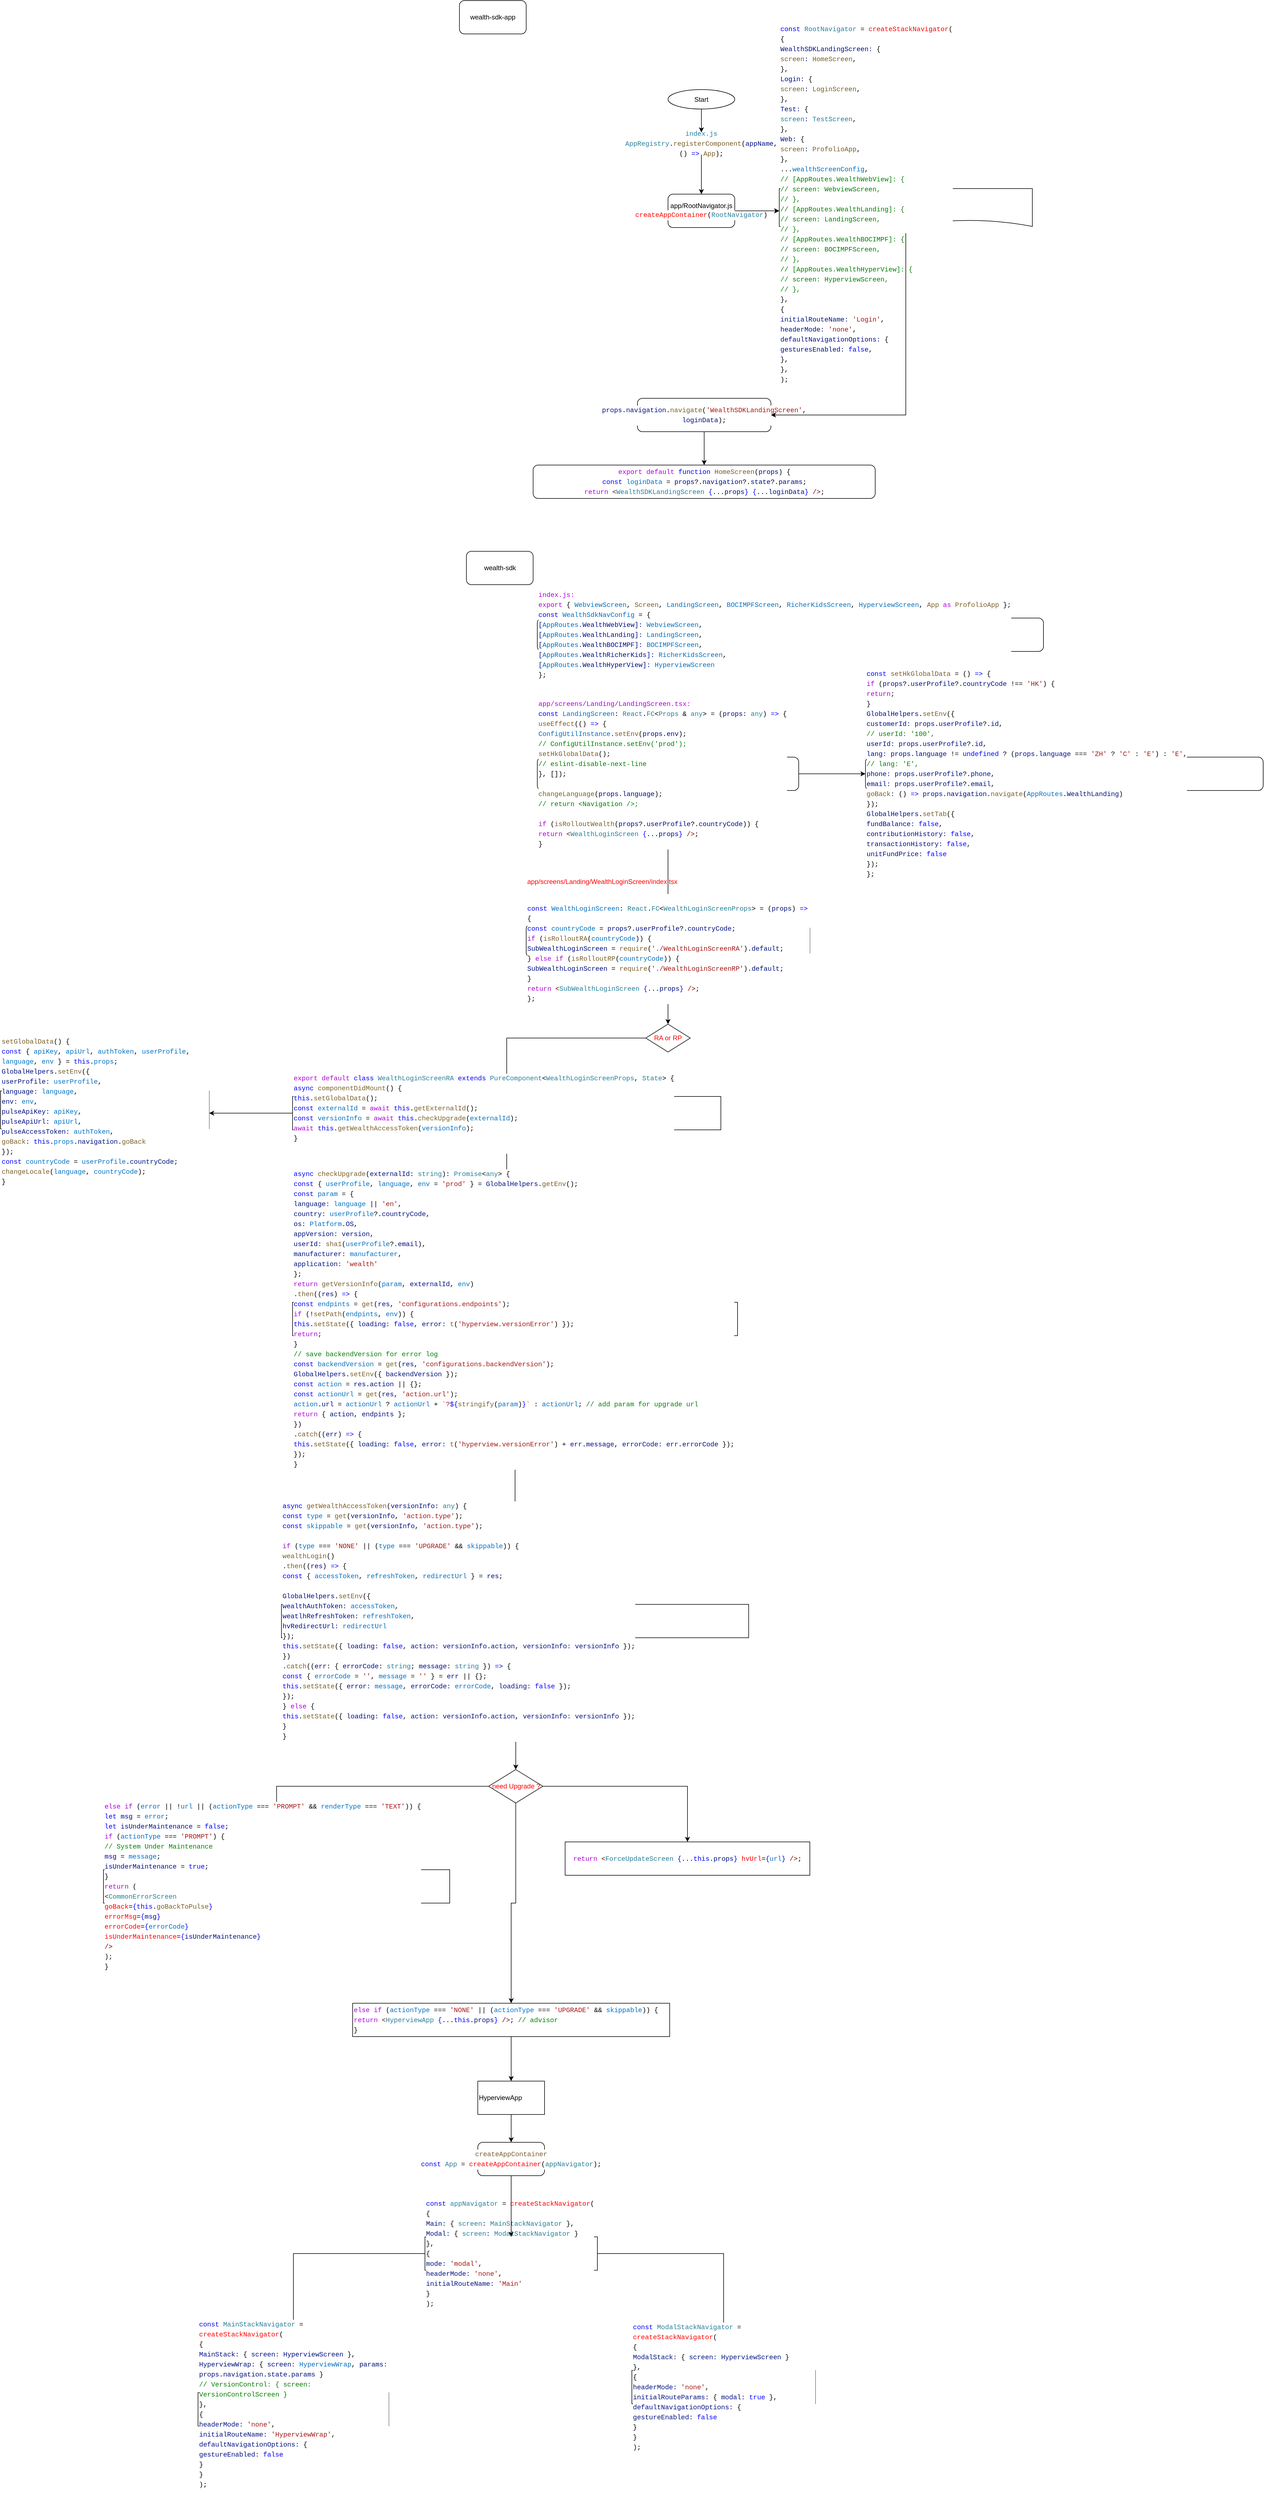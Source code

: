 <mxfile version="20.0.1" type="github">
  <diagram id="C5RBs43oDa-KdzZeNtuy" name="Page-1">
    <mxGraphModel dx="2227" dy="1040" grid="1" gridSize="10" guides="1" tooltips="1" connect="1" arrows="1" fold="1" page="1" pageScale="1" pageWidth="827" pageHeight="1169" math="0" shadow="0">
      <root>
        <mxCell id="WIyWlLk6GJQsqaUBKTNV-0" />
        <mxCell id="WIyWlLk6GJQsqaUBKTNV-1" parent="WIyWlLk6GJQsqaUBKTNV-0" />
        <mxCell id="B4zs4j52J3PY8R9Cxe29-0" value="wealth-sdk-app" style="rounded=1;whiteSpace=wrap;html=1;" vertex="1" parent="WIyWlLk6GJQsqaUBKTNV-1">
          <mxGeometry y="10" width="120" height="60" as="geometry" />
        </mxCell>
        <mxCell id="B4zs4j52J3PY8R9Cxe29-14" value="" style="group" vertex="1" connectable="0" parent="WIyWlLk6GJQsqaUBKTNV-1">
          <mxGeometry x="132.5" y="170" width="897.5" height="735" as="geometry" />
        </mxCell>
        <mxCell id="WIyWlLk6GJQsqaUBKTNV-3" value="&lt;div style=&quot;background-color: rgb(255, 255, 255); font-family: Menlo, Monaco, &amp;quot;Courier New&amp;quot;, monospace; line-height: 18px;&quot;&gt;&lt;span style=&quot;color: #267f99;&quot;&gt;index.js&lt;br&gt;AppRegistry&lt;/span&gt;.&lt;span style=&quot;color: #795e26;&quot;&gt;registerComponent&lt;/span&gt;(&lt;span style=&quot;color: #001080;&quot;&gt;appName&lt;/span&gt;, () &lt;span style=&quot;color: #0000ff;&quot;&gt;=&amp;gt;&lt;/span&gt; &lt;span style=&quot;color: #795e26;&quot;&gt;App&lt;/span&gt;);&lt;/div&gt;" style="rounded=1;whiteSpace=wrap;html=1;fontSize=12;glass=0;strokeWidth=1;shadow=0;align=center;" parent="B4zs4j52J3PY8R9Cxe29-14" vertex="1">
          <mxGeometry x="187.5" y="77" width="230" height="40" as="geometry" />
        </mxCell>
        <mxCell id="B4zs4j52J3PY8R9Cxe29-1" value="" style="edgeStyle=orthogonalEdgeStyle;rounded=0;orthogonalLoop=1;jettySize=auto;html=1;" edge="1" parent="B4zs4j52J3PY8R9Cxe29-14" source="Vocsn4lWY6FITpce8jwi-0" target="WIyWlLk6GJQsqaUBKTNV-3">
          <mxGeometry relative="1" as="geometry" />
        </mxCell>
        <mxCell id="Vocsn4lWY6FITpce8jwi-0" value="Start" style="ellipse;whiteSpace=wrap;html=1;" parent="B4zs4j52J3PY8R9Cxe29-14" vertex="1">
          <mxGeometry x="242.5" width="120" height="35" as="geometry" />
        </mxCell>
        <mxCell id="B4zs4j52J3PY8R9Cxe29-2" value="app/RootNavigator.js&lt;br&gt;&lt;div style=&quot;background-color: rgb(255, 255, 255); font-family: Menlo, Monaco, &amp;quot;Courier New&amp;quot;, monospace; line-height: 18px;&quot;&gt;&lt;font color=&quot;#ff0000&quot;&gt;createAppContainer&lt;/font&gt;(&lt;span style=&quot;color: #267f99;&quot;&gt;RootNavigator&lt;/span&gt;)&lt;/div&gt;" style="whiteSpace=wrap;html=1;rounded=1;glass=0;strokeWidth=1;shadow=0;" vertex="1" parent="B4zs4j52J3PY8R9Cxe29-14">
          <mxGeometry x="242.5" y="188" width="120" height="60" as="geometry" />
        </mxCell>
        <mxCell id="B4zs4j52J3PY8R9Cxe29-3" value="" style="edgeStyle=orthogonalEdgeStyle;rounded=0;orthogonalLoop=1;jettySize=auto;html=1;" edge="1" parent="B4zs4j52J3PY8R9Cxe29-14" source="WIyWlLk6GJQsqaUBKTNV-3" target="B4zs4j52J3PY8R9Cxe29-2">
          <mxGeometry relative="1" as="geometry" />
        </mxCell>
        <mxCell id="B4zs4j52J3PY8R9Cxe29-4" value="&lt;div style=&quot;background-color: rgb(255, 255, 255); font-family: Menlo, Monaco, &amp;quot;Courier New&amp;quot;, monospace; line-height: 18px;&quot;&gt;&lt;div&gt;&lt;span style=&quot;color: #0000ff;&quot;&gt;const&lt;/span&gt; &lt;span style=&quot;color: #267f99;&quot;&gt;RootNavigator&lt;/span&gt; = &lt;font color=&quot;#ff0000&quot;&gt;createStackNavigator&lt;/font&gt;(&lt;/div&gt;&lt;div&gt;  {&lt;/div&gt;&lt;div&gt;    &lt;span style=&quot;color: #001080;&quot;&gt;WealthSDKLandingScreen&lt;/span&gt;&lt;span style=&quot;color: #001080;&quot;&gt;:&lt;/span&gt; {&lt;/div&gt;&lt;div&gt;      &lt;span style=&quot;color: #795e26;&quot;&gt;screen&lt;/span&gt;&lt;span style=&quot;color: #001080;&quot;&gt;:&lt;/span&gt; &lt;span style=&quot;color: #795e26;&quot;&gt;HomeScreen&lt;/span&gt;,&lt;/div&gt;&lt;div&gt;    },&lt;/div&gt;&lt;div&gt;    &lt;span style=&quot;color: #001080;&quot;&gt;Login&lt;/span&gt;&lt;span style=&quot;color: #001080;&quot;&gt;:&lt;/span&gt; {&lt;/div&gt;&lt;div&gt;      &lt;span style=&quot;color: #795e26;&quot;&gt;screen&lt;/span&gt;&lt;span style=&quot;color: #001080;&quot;&gt;:&lt;/span&gt; &lt;span style=&quot;color: #795e26;&quot;&gt;LoginScreen&lt;/span&gt;,&lt;/div&gt;&lt;div&gt;    },&lt;/div&gt;&lt;div&gt;    &lt;span style=&quot;color: #001080;&quot;&gt;Test&lt;/span&gt;&lt;span style=&quot;color: #001080;&quot;&gt;:&lt;/span&gt; {&lt;/div&gt;&lt;div&gt;      &lt;span style=&quot;color: #267f99;&quot;&gt;screen&lt;/span&gt;&lt;span style=&quot;color: #001080;&quot;&gt;:&lt;/span&gt; &lt;span style=&quot;color: #267f99;&quot;&gt;TestScreen&lt;/span&gt;,&lt;/div&gt;&lt;div&gt;    },&lt;/div&gt;&lt;div&gt;    &lt;span style=&quot;color: #001080;&quot;&gt;Web&lt;/span&gt;&lt;span style=&quot;color: #001080;&quot;&gt;:&lt;/span&gt; {&lt;/div&gt;&lt;div&gt;      &lt;span style=&quot;color: #795e26;&quot;&gt;screen&lt;/span&gt;&lt;span style=&quot;color: #001080;&quot;&gt;:&lt;/span&gt; &lt;span style=&quot;color: #795e26;&quot;&gt;ProfolioApp&lt;/span&gt;,&lt;/div&gt;&lt;div&gt;    },&lt;/div&gt;&lt;div&gt;    ...&lt;span style=&quot;color: #0070c1;&quot;&gt;wealthScreenConfig&lt;/span&gt;,&lt;/div&gt;&lt;div&gt;    &lt;span style=&quot;color: #008000;&quot;&gt;// [AppRoutes.WealthWebView]: {&lt;/span&gt;&lt;/div&gt;&lt;div&gt;    &lt;span style=&quot;color: #008000;&quot;&gt;//   screen: WebviewScreen,&lt;/span&gt;&lt;/div&gt;&lt;div&gt;    &lt;span style=&quot;color: #008000;&quot;&gt;// },&lt;/span&gt;&lt;/div&gt;&lt;div&gt;    &lt;span style=&quot;color: #008000;&quot;&gt;// [AppRoutes.WealthLanding]: {&lt;/span&gt;&lt;/div&gt;&lt;div&gt;    &lt;span style=&quot;color: #008000;&quot;&gt;//   screen: LandingScreen,&lt;/span&gt;&lt;/div&gt;&lt;div&gt;    &lt;span style=&quot;color: #008000;&quot;&gt;// },&lt;/span&gt;&lt;/div&gt;&lt;div&gt;    &lt;span style=&quot;color: #008000;&quot;&gt;// [AppRoutes.WealthBOCIMPF]: {&lt;/span&gt;&lt;/div&gt;&lt;div&gt;    &lt;span style=&quot;color: #008000;&quot;&gt;//   screen: BOCIMPFScreen,&lt;/span&gt;&lt;/div&gt;&lt;div&gt;    &lt;span style=&quot;color: #008000;&quot;&gt;// },&lt;/span&gt;&lt;/div&gt;&lt;div&gt;    &lt;span style=&quot;color: #008000;&quot;&gt;// [AppRoutes.WealthHyperView]: {&lt;/span&gt;&lt;/div&gt;&lt;div&gt;    &lt;span style=&quot;color: #008000;&quot;&gt;//   screen: HyperviewScreen,&lt;/span&gt;&lt;/div&gt;&lt;div&gt;    &lt;span style=&quot;color: #008000;&quot;&gt;// },&lt;/span&gt;&lt;/div&gt;&lt;div&gt;  },&lt;/div&gt;&lt;div&gt;  {&lt;/div&gt;&lt;div&gt;    &lt;span style=&quot;color: #001080;&quot;&gt;initialRouteName&lt;/span&gt;&lt;span style=&quot;color: #001080;&quot;&gt;:&lt;/span&gt; &lt;span style=&quot;color: #a31515;&quot;&gt;&#39;Login&#39;&lt;/span&gt;,&lt;/div&gt;&lt;div&gt;    &lt;span style=&quot;color: #001080;&quot;&gt;headerMode&lt;/span&gt;&lt;span style=&quot;color: #001080;&quot;&gt;:&lt;/span&gt; &lt;span style=&quot;color: #a31515;&quot;&gt;&#39;none&#39;&lt;/span&gt;,&lt;/div&gt;&lt;div&gt;    &lt;span style=&quot;color: #001080;&quot;&gt;defaultNavigationOptions&lt;/span&gt;&lt;span style=&quot;color: #001080;&quot;&gt;:&lt;/span&gt; {&lt;/div&gt;&lt;div&gt;      &lt;span style=&quot;color: #001080;&quot;&gt;gesturesEnabled&lt;/span&gt;&lt;span style=&quot;color: #001080;&quot;&gt;:&lt;/span&gt; &lt;span style=&quot;color: #0000ff;&quot;&gt;false&lt;/span&gt;,&lt;/div&gt;&lt;div&gt;    },&lt;/div&gt;&lt;div&gt;  },&lt;/div&gt;&lt;div&gt;);&lt;/div&gt;&lt;/div&gt;" style="shape=document;whiteSpace=wrap;html=1;boundedLbl=1;rounded=1;glass=0;strokeWidth=1;shadow=0;align=left;" vertex="1" parent="B4zs4j52J3PY8R9Cxe29-14">
          <mxGeometry x="442.5" y="178" width="455" height="80" as="geometry" />
        </mxCell>
        <mxCell id="B4zs4j52J3PY8R9Cxe29-5" value="" style="edgeStyle=orthogonalEdgeStyle;rounded=0;orthogonalLoop=1;jettySize=auto;html=1;" edge="1" parent="B4zs4j52J3PY8R9Cxe29-14" source="B4zs4j52J3PY8R9Cxe29-2" target="B4zs4j52J3PY8R9Cxe29-4">
          <mxGeometry relative="1" as="geometry" />
        </mxCell>
        <mxCell id="B4zs4j52J3PY8R9Cxe29-11" value="" style="edgeStyle=orthogonalEdgeStyle;rounded=0;orthogonalLoop=1;jettySize=auto;html=1;fontColor=#FF0000;" edge="1" parent="B4zs4j52J3PY8R9Cxe29-14" source="B4zs4j52J3PY8R9Cxe29-2" target="B4zs4j52J3PY8R9Cxe29-4">
          <mxGeometry relative="1" as="geometry" />
        </mxCell>
        <mxCell id="B4zs4j52J3PY8R9Cxe29-9" value="&lt;div style=&quot;background-color: rgb(255, 255, 255); font-family: Menlo, Monaco, &amp;quot;Courier New&amp;quot;, monospace; line-height: 18px;&quot;&gt;      &lt;span style=&quot;color: #001080;&quot;&gt;props&lt;/span&gt;.&lt;span style=&quot;color: #001080;&quot;&gt;navigation&lt;/span&gt;.&lt;span style=&quot;color: #795e26;&quot;&gt;navigate&lt;/span&gt;(&lt;span style=&quot;color: #a31515;&quot;&gt;&#39;WealthSDKLandingScreen&#39;&lt;/span&gt;, &lt;span style=&quot;color: #001080;&quot;&gt;loginData&lt;/span&gt;);&lt;/div&gt;" style="whiteSpace=wrap;html=1;align=center;rounded=1;glass=0;strokeWidth=1;shadow=0;" vertex="1" parent="B4zs4j52J3PY8R9Cxe29-14">
          <mxGeometry x="187.5" y="555" width="240" height="60" as="geometry" />
        </mxCell>
        <mxCell id="B4zs4j52J3PY8R9Cxe29-10" value="" style="edgeStyle=orthogonalEdgeStyle;rounded=0;orthogonalLoop=1;jettySize=auto;html=1;fontColor=#FF0000;" edge="1" parent="B4zs4j52J3PY8R9Cxe29-14" source="B4zs4j52J3PY8R9Cxe29-4" target="B4zs4j52J3PY8R9Cxe29-9">
          <mxGeometry relative="1" as="geometry">
            <Array as="points">
              <mxPoint x="670.5" y="585" />
            </Array>
          </mxGeometry>
        </mxCell>
        <mxCell id="B4zs4j52J3PY8R9Cxe29-12" value="&lt;div style=&quot;background-color: rgb(255, 255, 255); font-family: Menlo, Monaco, &amp;quot;Courier New&amp;quot;, monospace; line-height: 18px;&quot;&gt;&lt;div&gt;&lt;span style=&quot;color: #af00db;&quot;&gt;export&lt;/span&gt; &lt;span style=&quot;color: #af00db;&quot;&gt;default&lt;/span&gt; &lt;span style=&quot;color: #0000ff;&quot;&gt;function&lt;/span&gt; &lt;span style=&quot;color: #795e26;&quot;&gt;HomeScreen&lt;/span&gt;(&lt;span style=&quot;color: #001080;&quot;&gt;props&lt;/span&gt;) {&lt;/div&gt;&lt;div&gt;  &lt;span style=&quot;color: #0000ff;&quot;&gt;const&lt;/span&gt; &lt;span style=&quot;color: #0070c1;&quot;&gt;loginData&lt;/span&gt; = &lt;span style=&quot;color: #001080;&quot;&gt;props&lt;/span&gt;?.&lt;span style=&quot;color: #001080;&quot;&gt;navigation&lt;/span&gt;?.&lt;span style=&quot;color: #001080;&quot;&gt;state&lt;/span&gt;?.&lt;span style=&quot;color: #001080;&quot;&gt;params&lt;/span&gt;;&lt;/div&gt;&lt;div&gt;  &lt;span style=&quot;color: #af00db;&quot;&gt;return&lt;/span&gt; &lt;span style=&quot;color: #800000;&quot;&gt;&amp;lt;&lt;/span&gt;&lt;span style=&quot;color: #267f99;&quot;&gt;WealthSDKLandingScreen&lt;/span&gt; &lt;span style=&quot;color: #0000ff;&quot;&gt;{&lt;/span&gt;...&lt;span style=&quot;color: #001080;&quot;&gt;props&lt;/span&gt;&lt;span style=&quot;color: #0000ff;&quot;&gt;}&lt;/span&gt; &lt;span style=&quot;color: #0000ff;&quot;&gt;{&lt;/span&gt;...&lt;span style=&quot;color: #001080;&quot;&gt;loginData&lt;/span&gt;&lt;span style=&quot;color: #0000ff;&quot;&gt;}&lt;/span&gt; &lt;span style=&quot;color: #800000;&quot;&gt;/&amp;gt;&lt;/span&gt;;&lt;/div&gt;&lt;div&gt;&lt;/div&gt;&lt;/div&gt;" style="whiteSpace=wrap;html=1;rounded=1;glass=0;strokeWidth=1;shadow=0;" vertex="1" parent="B4zs4j52J3PY8R9Cxe29-14">
          <mxGeometry y="675" width="615" height="60" as="geometry" />
        </mxCell>
        <mxCell id="B4zs4j52J3PY8R9Cxe29-13" value="" style="edgeStyle=orthogonalEdgeStyle;rounded=0;orthogonalLoop=1;jettySize=auto;html=1;fontColor=#FF0000;" edge="1" parent="B4zs4j52J3PY8R9Cxe29-14" source="B4zs4j52J3PY8R9Cxe29-9" target="B4zs4j52J3PY8R9Cxe29-12">
          <mxGeometry relative="1" as="geometry" />
        </mxCell>
        <mxCell id="B4zs4j52J3PY8R9Cxe29-15" value="wealth-sdk" style="rounded=1;whiteSpace=wrap;html=1;" vertex="1" parent="WIyWlLk6GJQsqaUBKTNV-1">
          <mxGeometry x="12.5" y="1000" width="120" height="60" as="geometry" />
        </mxCell>
        <mxCell id="B4zs4j52J3PY8R9Cxe29-16" value="&lt;div style=&quot;color: rgb(0, 0, 0); background-color: rgb(255, 255, 255); font-family: Menlo, Monaco, &amp;quot;Courier New&amp;quot;, monospace; line-height: 18px;&quot;&gt;&lt;div&gt;&lt;span style=&quot;color: #af00db;&quot;&gt;index.js:&amp;nbsp;&lt;/span&gt;&lt;/div&gt;&lt;div&gt;&lt;span style=&quot;color: #af00db;&quot;&gt;export&lt;/span&gt; { &lt;span style=&quot;color: #0070c1;&quot;&gt;WebviewScreen&lt;/span&gt;, &lt;span style=&quot;color: #795e26;&quot;&gt;Screen&lt;/span&gt;, &lt;span style=&quot;color: #0070c1;&quot;&gt;LandingScreen&lt;/span&gt;, &lt;span style=&quot;color: #0070c1;&quot;&gt;BOCIMPFScreen&lt;/span&gt;, &lt;span style=&quot;color: #0070c1;&quot;&gt;RicherKidsScreen&lt;/span&gt;, &lt;span style=&quot;color: #0070c1;&quot;&gt;HyperviewScreen&lt;/span&gt;, &lt;span style=&quot;color: #795e26;&quot;&gt;App&lt;/span&gt; &lt;span style=&quot;color: #af00db;&quot;&gt;as&lt;/span&gt; &lt;span style=&quot;color: #795e26;&quot;&gt;ProfolioApp&lt;/span&gt; };&lt;/div&gt;&lt;div&gt;&lt;span style=&quot;color: #0000ff;&quot;&gt;const&lt;/span&gt; &lt;span style=&quot;color: #0070c1;&quot;&gt;WealthSdkNavConfig&lt;/span&gt; = {&lt;/div&gt;&lt;div&gt;  &lt;span style=&quot;color: #001080;&quot;&gt;[&lt;/span&gt;&lt;span style=&quot;color: #0070c1;&quot;&gt;AppRoutes&lt;/span&gt;&lt;span style=&quot;color: #001080;&quot;&gt;.&lt;/span&gt;&lt;span style=&quot;color: #001080;&quot;&gt;WealthWebView&lt;/span&gt;&lt;span style=&quot;color: #001080;&quot;&gt;]:&lt;/span&gt; &lt;span style=&quot;color: #0070c1;&quot;&gt;WebviewScreen&lt;/span&gt;,&lt;/div&gt;&lt;div&gt;  &lt;span style=&quot;color: #001080;&quot;&gt;[&lt;/span&gt;&lt;span style=&quot;color: #0070c1;&quot;&gt;AppRoutes&lt;/span&gt;&lt;span style=&quot;color: #001080;&quot;&gt;.&lt;/span&gt;&lt;span style=&quot;color: #001080;&quot;&gt;WealthLanding&lt;/span&gt;&lt;span style=&quot;color: #001080;&quot;&gt;]:&lt;/span&gt; &lt;span style=&quot;color: #0070c1;&quot;&gt;LandingScreen&lt;/span&gt;,&lt;/div&gt;&lt;div&gt;  &lt;span style=&quot;color: #001080;&quot;&gt;[&lt;/span&gt;&lt;span style=&quot;color: #0070c1;&quot;&gt;AppRoutes&lt;/span&gt;&lt;span style=&quot;color: #001080;&quot;&gt;.&lt;/span&gt;&lt;span style=&quot;color: #001080;&quot;&gt;WealthBOCIMPF&lt;/span&gt;&lt;span style=&quot;color: #001080;&quot;&gt;]:&lt;/span&gt; &lt;span style=&quot;color: #0070c1;&quot;&gt;BOCIMPFScreen&lt;/span&gt;,&lt;/div&gt;&lt;div&gt;  &lt;span style=&quot;color: #001080;&quot;&gt;[&lt;/span&gt;&lt;span style=&quot;color: #0070c1;&quot;&gt;AppRoutes&lt;/span&gt;&lt;span style=&quot;color: #001080;&quot;&gt;.&lt;/span&gt;&lt;span style=&quot;color: #001080;&quot;&gt;WealthRicherKids&lt;/span&gt;&lt;span style=&quot;color: #001080;&quot;&gt;]:&lt;/span&gt; &lt;span style=&quot;color: #0070c1;&quot;&gt;RicherKidsScreen&lt;/span&gt;,&lt;/div&gt;&lt;div&gt;  &lt;span style=&quot;color: #001080;&quot;&gt;[&lt;/span&gt;&lt;span style=&quot;color: #0070c1;&quot;&gt;AppRoutes&lt;/span&gt;&lt;span style=&quot;color: #001080;&quot;&gt;.&lt;/span&gt;&lt;span style=&quot;color: #001080;&quot;&gt;WealthHyperView&lt;/span&gt;&lt;span style=&quot;color: #001080;&quot;&gt;]:&lt;/span&gt; &lt;span style=&quot;color: #0070c1;&quot;&gt;HyperviewScreen&lt;/span&gt;&lt;/div&gt;&lt;div&gt;};&lt;/div&gt;&lt;/div&gt;" style="rounded=1;whiteSpace=wrap;html=1;fontColor=#FF0000;align=left;" vertex="1" parent="WIyWlLk6GJQsqaUBKTNV-1">
          <mxGeometry x="140" y="1120" width="910" height="60" as="geometry" />
        </mxCell>
        <mxCell id="B4zs4j52J3PY8R9Cxe29-19" value="" style="edgeStyle=orthogonalEdgeStyle;rounded=0;orthogonalLoop=1;jettySize=auto;html=1;fontColor=#FF0000;" edge="1" parent="WIyWlLk6GJQsqaUBKTNV-1" source="B4zs4j52J3PY8R9Cxe29-17" target="B4zs4j52J3PY8R9Cxe29-18">
          <mxGeometry relative="1" as="geometry" />
        </mxCell>
        <mxCell id="B4zs4j52J3PY8R9Cxe29-21" value="" style="edgeStyle=orthogonalEdgeStyle;rounded=0;orthogonalLoop=1;jettySize=auto;html=1;fontColor=#FF0000;" edge="1" parent="WIyWlLk6GJQsqaUBKTNV-1" source="B4zs4j52J3PY8R9Cxe29-17" target="B4zs4j52J3PY8R9Cxe29-20">
          <mxGeometry relative="1" as="geometry" />
        </mxCell>
        <mxCell id="B4zs4j52J3PY8R9Cxe29-17" value="&lt;div style=&quot;background-color: rgb(255, 255, 255); line-height: 18px;&quot;&gt;&lt;div style=&quot;&quot;&gt;&lt;font face=&quot;Menlo, Monaco, Courier New, monospace&quot; color=&quot;#af00db&quot;&gt;app/screens/Landing/LandingScreen.tsx:&amp;nbsp;&lt;/font&gt;&lt;br&gt;&lt;/div&gt;&lt;div style=&quot;color: rgb(0, 0, 0); font-family: Menlo, Monaco, &amp;quot;Courier New&amp;quot;, monospace;&quot;&gt;&lt;div style=&quot;line-height: 18px;&quot;&gt;&lt;div&gt;&lt;span style=&quot;color: #0000ff;&quot;&gt;const&lt;/span&gt; &lt;span style=&quot;color: #0070c1;&quot;&gt;LandingScreen&lt;/span&gt;: &lt;span style=&quot;color: #267f99;&quot;&gt;React&lt;/span&gt;.&lt;span style=&quot;color: #267f99;&quot;&gt;FC&lt;/span&gt;&amp;lt;&lt;span style=&quot;color: #267f99;&quot;&gt;Props&lt;/span&gt; &amp;amp; &lt;span style=&quot;color: #267f99;&quot;&gt;any&lt;/span&gt;&amp;gt; = (&lt;span style=&quot;color: #001080;&quot;&gt;props&lt;/span&gt;: &lt;span style=&quot;color: #267f99;&quot;&gt;any&lt;/span&gt;) &lt;span style=&quot;color: #0000ff;&quot;&gt;=&amp;gt;&lt;/span&gt; {&lt;/div&gt;&lt;div&gt;  &lt;span style=&quot;color: #795e26;&quot;&gt;useEffect&lt;/span&gt;(() &lt;span style=&quot;color: #0000ff;&quot;&gt;=&amp;gt;&lt;/span&gt; {&lt;/div&gt;&lt;div&gt;    &lt;span style=&quot;color: #0070c1;&quot;&gt;ConfigUtilInstance&lt;/span&gt;.&lt;span style=&quot;color: #795e26;&quot;&gt;setEnv&lt;/span&gt;(&lt;span style=&quot;color: #001080;&quot;&gt;props&lt;/span&gt;.&lt;span style=&quot;color: #001080;&quot;&gt;env&lt;/span&gt;);&lt;/div&gt;&lt;div&gt;    &lt;span style=&quot;color: #008000;&quot;&gt;// ConfigUtilInstance.setEnv(&#39;prod&#39;);&lt;/span&gt;&lt;/div&gt;&lt;div&gt;    &lt;span style=&quot;color: #795e26;&quot;&gt;setHkGlobalData&lt;/span&gt;();&lt;/div&gt;&lt;div&gt;    &lt;span style=&quot;color: #008000;&quot;&gt;// eslint-disable-next-line&lt;/span&gt;&lt;/div&gt;&lt;div&gt;  }, []);&lt;/div&gt;&lt;div&gt;&lt;div style=&quot;line-height: 18px;&quot;&gt;&lt;br&gt;&lt;div&gt;  &lt;span style=&quot;color: #795e26;&quot;&gt;changeLanguage&lt;/span&gt;(&lt;span style=&quot;color: #001080;&quot;&gt;props&lt;/span&gt;.&lt;span style=&quot;color: #001080;&quot;&gt;language&lt;/span&gt;);&lt;/div&gt;&lt;div&gt;  &lt;span style=&quot;color: #008000;&quot;&gt;// return &amp;lt;Navigation /&amp;gt;;&lt;/span&gt;&lt;/div&gt;&lt;br&gt;&lt;div&gt;  &lt;span style=&quot;color: #af00db;&quot;&gt;if&lt;/span&gt; (&lt;span style=&quot;color: #795e26;&quot;&gt;isRolloutWealth&lt;/span&gt;(&lt;span style=&quot;color: #001080;&quot;&gt;props&lt;/span&gt;?.&lt;span style=&quot;color: #001080;&quot;&gt;userProfile&lt;/span&gt;?.&lt;span style=&quot;color: #001080;&quot;&gt;countryCode&lt;/span&gt;)) {&lt;/div&gt;&lt;div&gt;    &lt;span style=&quot;color: #af00db;&quot;&gt;return&lt;/span&gt; &lt;span style=&quot;color: #800000;&quot;&gt;&amp;lt;&lt;/span&gt;&lt;span style=&quot;color: #267f99;&quot;&gt;WealthLoginScreen&lt;/span&gt; &lt;span style=&quot;color: #0000ff;&quot;&gt;{&lt;/span&gt;...&lt;span style=&quot;color: #001080;&quot;&gt;props&lt;/span&gt;&lt;span style=&quot;color: #0000ff;&quot;&gt;}&lt;/span&gt; &lt;span style=&quot;color: #800000;&quot;&gt;/&amp;gt;&lt;/span&gt;;&lt;/div&gt;&lt;div&gt;  }&lt;/div&gt;&lt;/div&gt;&lt;/div&gt;&lt;/div&gt;&lt;/div&gt;&lt;/div&gt;" style="rounded=1;whiteSpace=wrap;html=1;fontColor=#FF0000;align=left;" vertex="1" parent="WIyWlLk6GJQsqaUBKTNV-1">
          <mxGeometry x="140" y="1370" width="470" height="60" as="geometry" />
        </mxCell>
        <mxCell id="B4zs4j52J3PY8R9Cxe29-18" value="&lt;div style=&quot;color: rgb(0, 0, 0); background-color: rgb(255, 255, 255); font-family: Menlo, Monaco, &amp;quot;Courier New&amp;quot;, monospace; line-height: 18px;&quot;&gt;&lt;div&gt;  &lt;span style=&quot;color: #0000ff;&quot;&gt;const&lt;/span&gt; &lt;span style=&quot;color: #795e26;&quot;&gt;setHkGlobalData&lt;/span&gt; = () &lt;span style=&quot;color: #0000ff;&quot;&gt;=&amp;gt;&lt;/span&gt; {&lt;/div&gt;&lt;div&gt;    &lt;span style=&quot;color: #af00db;&quot;&gt;if&lt;/span&gt; (&lt;span style=&quot;color: #001080;&quot;&gt;props&lt;/span&gt;?.&lt;span style=&quot;color: #001080;&quot;&gt;userProfile&lt;/span&gt;?.&lt;span style=&quot;color: #001080;&quot;&gt;countryCode&lt;/span&gt; !== &lt;span style=&quot;color: #a31515;&quot;&gt;&#39;HK&#39;&lt;/span&gt;) {&lt;/div&gt;&lt;div&gt;      &lt;span style=&quot;color: #af00db;&quot;&gt;return&lt;/span&gt;;&lt;/div&gt;&lt;div&gt;    }&lt;/div&gt;&lt;div&gt;    &lt;span style=&quot;color: #001080;&quot;&gt;GlobalHelpers&lt;/span&gt;.&lt;span style=&quot;color: #795e26;&quot;&gt;setEnv&lt;/span&gt;({&lt;/div&gt;&lt;div&gt;      &lt;span style=&quot;color: #001080;&quot;&gt;customerId&lt;/span&gt;&lt;span style=&quot;color: #001080;&quot;&gt;:&lt;/span&gt; &lt;span style=&quot;color: #001080;&quot;&gt;props&lt;/span&gt;.&lt;span style=&quot;color: #001080;&quot;&gt;userProfile&lt;/span&gt;?.&lt;span style=&quot;color: #001080;&quot;&gt;id&lt;/span&gt;,&lt;/div&gt;&lt;div&gt;      &lt;span style=&quot;color: #008000;&quot;&gt;// userId: &#39;100&#39;,&lt;/span&gt;&lt;/div&gt;&lt;div&gt;      &lt;span style=&quot;color: #001080;&quot;&gt;userId&lt;/span&gt;&lt;span style=&quot;color: #001080;&quot;&gt;:&lt;/span&gt; &lt;span style=&quot;color: #001080;&quot;&gt;props&lt;/span&gt;.&lt;span style=&quot;color: #001080;&quot;&gt;userProfile&lt;/span&gt;?.&lt;span style=&quot;color: #001080;&quot;&gt;id&lt;/span&gt;,&lt;/div&gt;&lt;div&gt;      &lt;span style=&quot;color: #001080;&quot;&gt;lang&lt;/span&gt;&lt;span style=&quot;color: #001080;&quot;&gt;:&lt;/span&gt; &lt;span style=&quot;color: #001080;&quot;&gt;props&lt;/span&gt;.&lt;span style=&quot;color: #001080;&quot;&gt;language&lt;/span&gt; != &lt;span style=&quot;color: #0000ff;&quot;&gt;undefined&lt;/span&gt; ? (&lt;span style=&quot;color: #001080;&quot;&gt;props&lt;/span&gt;.&lt;span style=&quot;color: #001080;&quot;&gt;language&lt;/span&gt; === &lt;span style=&quot;color: #a31515;&quot;&gt;&#39;ZH&#39;&lt;/span&gt; ? &lt;span style=&quot;color: #a31515;&quot;&gt;&#39;C&#39;&lt;/span&gt; : &lt;span style=&quot;color: #a31515;&quot;&gt;&#39;E&#39;&lt;/span&gt;) : &lt;span style=&quot;color: #a31515;&quot;&gt;&#39;E&#39;&lt;/span&gt;,&lt;/div&gt;&lt;div&gt;      &lt;span style=&quot;color: #008000;&quot;&gt;// lang: &#39;E&#39;,&lt;/span&gt;&lt;/div&gt;&lt;div&gt;      &lt;span style=&quot;color: #001080;&quot;&gt;phone&lt;/span&gt;&lt;span style=&quot;color: #001080;&quot;&gt;:&lt;/span&gt; &lt;span style=&quot;color: #001080;&quot;&gt;props&lt;/span&gt;.&lt;span style=&quot;color: #001080;&quot;&gt;userProfile&lt;/span&gt;?.&lt;span style=&quot;color: #001080;&quot;&gt;phone&lt;/span&gt;,&lt;/div&gt;&lt;div&gt;      &lt;span style=&quot;color: #001080;&quot;&gt;email&lt;/span&gt;&lt;span style=&quot;color: #001080;&quot;&gt;:&lt;/span&gt; &lt;span style=&quot;color: #001080;&quot;&gt;props&lt;/span&gt;.&lt;span style=&quot;color: #001080;&quot;&gt;userProfile&lt;/span&gt;?.&lt;span style=&quot;color: #001080;&quot;&gt;email&lt;/span&gt;,&lt;/div&gt;&lt;div&gt;      &lt;span style=&quot;color: #795e26;&quot;&gt;goBack&lt;/span&gt;&lt;span style=&quot;color: #001080;&quot;&gt;:&lt;/span&gt; () &lt;span style=&quot;color: #0000ff;&quot;&gt;=&amp;gt;&lt;/span&gt; &lt;span style=&quot;color: #001080;&quot;&gt;props&lt;/span&gt;.&lt;span style=&quot;color: #001080;&quot;&gt;navigation&lt;/span&gt;.&lt;span style=&quot;color: #795e26;&quot;&gt;navigate&lt;/span&gt;(&lt;span style=&quot;color: #0070c1;&quot;&gt;AppRoutes&lt;/span&gt;.&lt;span style=&quot;color: #001080;&quot;&gt;WealthLanding&lt;/span&gt;)&lt;/div&gt;&lt;div&gt;    });&lt;/div&gt;&lt;div&gt;    &lt;span style=&quot;color: #001080;&quot;&gt;GlobalHelpers&lt;/span&gt;.&lt;span style=&quot;color: #795e26;&quot;&gt;setTab&lt;/span&gt;({&lt;/div&gt;&lt;div&gt;      &lt;span style=&quot;color: #001080;&quot;&gt;fundBalance&lt;/span&gt;&lt;span style=&quot;color: #001080;&quot;&gt;:&lt;/span&gt; &lt;span style=&quot;color: #0000ff;&quot;&gt;false&lt;/span&gt;,&lt;/div&gt;&lt;div&gt;      &lt;span style=&quot;color: #001080;&quot;&gt;contributionHistory&lt;/span&gt;&lt;span style=&quot;color: #001080;&quot;&gt;:&lt;/span&gt; &lt;span style=&quot;color: #0000ff;&quot;&gt;false&lt;/span&gt;,&lt;/div&gt;&lt;div&gt;      &lt;span style=&quot;color: #001080;&quot;&gt;transactionHistory&lt;/span&gt;&lt;span style=&quot;color: #001080;&quot;&gt;:&lt;/span&gt; &lt;span style=&quot;color: #0000ff;&quot;&gt;false&lt;/span&gt;,&lt;/div&gt;&lt;div&gt;      &lt;span style=&quot;color: #001080;&quot;&gt;unitFundPrice&lt;/span&gt;&lt;span style=&quot;color: #001080;&quot;&gt;:&lt;/span&gt; &lt;span style=&quot;color: #0000ff;&quot;&gt;false&lt;/span&gt;&lt;/div&gt;&lt;div&gt;    });&lt;/div&gt;&lt;div&gt;  };&lt;/div&gt;&lt;/div&gt;" style="whiteSpace=wrap;html=1;align=left;fontColor=#FF0000;rounded=1;" vertex="1" parent="WIyWlLk6GJQsqaUBKTNV-1">
          <mxGeometry x="730" y="1370" width="715" height="60" as="geometry" />
        </mxCell>
        <mxCell id="B4zs4j52J3PY8R9Cxe29-23" style="edgeStyle=orthogonalEdgeStyle;rounded=0;orthogonalLoop=1;jettySize=auto;html=1;fontColor=#FF0000;" edge="1" parent="WIyWlLk6GJQsqaUBKTNV-1" source="B4zs4j52J3PY8R9Cxe29-20" target="B4zs4j52J3PY8R9Cxe29-22">
          <mxGeometry relative="1" as="geometry" />
        </mxCell>
        <mxCell id="B4zs4j52J3PY8R9Cxe29-20" value="app/screens/Landing/WealthLoginScreen/index.tsx&lt;br&gt;&lt;br&gt;&lt;div style=&quot;color: rgb(0, 0, 0); background-color: rgb(255, 255, 255); font-family: Menlo, Monaco, &amp;quot;Courier New&amp;quot;, monospace; line-height: 18px;&quot;&gt;&lt;br&gt;&lt;div&gt;&lt;span style=&quot;color: #0000ff;&quot;&gt;const&lt;/span&gt; &lt;span style=&quot;color: #0070c1;&quot;&gt;WealthLoginScreen&lt;/span&gt;: &lt;span style=&quot;color: #267f99;&quot;&gt;React&lt;/span&gt;.&lt;span style=&quot;color: #267f99;&quot;&gt;FC&lt;/span&gt;&amp;lt;&lt;span style=&quot;color: #267f99;&quot;&gt;WealthLoginScreenProps&lt;/span&gt;&amp;gt; = (&lt;span style=&quot;color: #001080;&quot;&gt;props&lt;/span&gt;) &lt;span style=&quot;color: #0000ff;&quot;&gt;=&amp;gt;&lt;/span&gt; {&lt;/div&gt;&lt;div&gt;&lt;span style=&quot;color: rgb(0, 0, 255);&quot;&gt;const&lt;/span&gt; &lt;span style=&quot;color: rgb(0, 112, 193);&quot;&gt;countryCode&lt;/span&gt; = &lt;span style=&quot;color: rgb(0, 16, 128);&quot;&gt;props&lt;/span&gt;?.&lt;span style=&quot;color: rgb(0, 16, 128);&quot;&gt;userProfile&lt;/span&gt;?.&lt;span style=&quot;color: rgb(0, 16, 128);&quot;&gt;countryCode&lt;/span&gt;;&lt;/div&gt;&lt;div&gt;  &lt;span style=&quot;color: #af00db;&quot;&gt;if&lt;/span&gt; (&lt;span style=&quot;color: #795e26;&quot;&gt;isRolloutRA&lt;/span&gt;(&lt;span style=&quot;color: #0070c1;&quot;&gt;countryCode&lt;/span&gt;)) {&lt;/div&gt;&lt;div&gt;    &lt;span style=&quot;color: #001080;&quot;&gt;SubWealthLoginScreen&lt;/span&gt; = &lt;span style=&quot;color: #795e26;&quot;&gt;require&lt;/span&gt;(&lt;span style=&quot;color: #a31515;&quot;&gt;&#39;./WealthLoginScreenRA&#39;&lt;/span&gt;).&lt;span style=&quot;color: #001080;&quot;&gt;default&lt;/span&gt;;&lt;/div&gt;&lt;div&gt;  } &lt;span style=&quot;color: #af00db;&quot;&gt;else&lt;/span&gt; &lt;span style=&quot;color: #af00db;&quot;&gt;if&lt;/span&gt; (&lt;span style=&quot;color: #795e26;&quot;&gt;isRolloutRP&lt;/span&gt;(&lt;span style=&quot;color: #0070c1;&quot;&gt;countryCode&lt;/span&gt;)) {&lt;/div&gt;&lt;div&gt;    &lt;span style=&quot;color: #001080;&quot;&gt;SubWealthLoginScreen&lt;/span&gt; = &lt;span style=&quot;color: #795e26;&quot;&gt;require&lt;/span&gt;(&lt;span style=&quot;color: #a31515;&quot;&gt;&#39;./WealthLoginScreenRP&#39;&lt;/span&gt;).&lt;span style=&quot;color: #001080;&quot;&gt;default&lt;/span&gt;;&lt;/div&gt;&lt;div&gt;  }&lt;/div&gt;&lt;div&gt;  &lt;span style=&quot;color: #af00db;&quot;&gt;return&lt;/span&gt; &lt;span style=&quot;color: #800000;&quot;&gt;&amp;lt;&lt;/span&gt;&lt;span style=&quot;color: #267f99;&quot;&gt;SubWealthLoginScreen&lt;/span&gt; &lt;span style=&quot;color: #0000ff;&quot;&gt;{&lt;/span&gt;...&lt;span style=&quot;color: #001080;&quot;&gt;props&lt;/span&gt;&lt;span style=&quot;color: #0000ff;&quot;&gt;}&lt;/span&gt; &lt;span style=&quot;color: #800000;&quot;&gt;/&amp;gt;&lt;/span&gt;;&lt;/div&gt;&lt;div&gt;};&lt;/div&gt;&lt;/div&gt;" style="whiteSpace=wrap;html=1;align=left;fontColor=#FF0000;rounded=1;" vertex="1" parent="WIyWlLk6GJQsqaUBKTNV-1">
          <mxGeometry x="120" y="1670" width="510" height="60" as="geometry" />
        </mxCell>
        <mxCell id="B4zs4j52J3PY8R9Cxe29-25" value="" style="edgeStyle=orthogonalEdgeStyle;rounded=0;orthogonalLoop=1;jettySize=auto;html=1;fontColor=#000000;" edge="1" parent="WIyWlLk6GJQsqaUBKTNV-1" source="B4zs4j52J3PY8R9Cxe29-22" target="B4zs4j52J3PY8R9Cxe29-24">
          <mxGeometry relative="1" as="geometry">
            <Array as="points">
              <mxPoint x="85" y="1875" />
            </Array>
          </mxGeometry>
        </mxCell>
        <mxCell id="B4zs4j52J3PY8R9Cxe29-22" value="RA or RP" style="rhombus;whiteSpace=wrap;html=1;fontColor=#FF0000;" vertex="1" parent="WIyWlLk6GJQsqaUBKTNV-1">
          <mxGeometry x="335" y="1850" width="80" height="50" as="geometry" />
        </mxCell>
        <mxCell id="B4zs4j52J3PY8R9Cxe29-27" value="" style="edgeStyle=orthogonalEdgeStyle;rounded=0;orthogonalLoop=1;jettySize=auto;html=1;fontColor=#000000;" edge="1" parent="WIyWlLk6GJQsqaUBKTNV-1" source="B4zs4j52J3PY8R9Cxe29-24" target="B4zs4j52J3PY8R9Cxe29-26">
          <mxGeometry relative="1" as="geometry" />
        </mxCell>
        <mxCell id="B4zs4j52J3PY8R9Cxe29-29" style="edgeStyle=orthogonalEdgeStyle;rounded=0;orthogonalLoop=1;jettySize=auto;html=1;fontColor=#000000;" edge="1" parent="WIyWlLk6GJQsqaUBKTNV-1" source="B4zs4j52J3PY8R9Cxe29-24" target="B4zs4j52J3PY8R9Cxe29-28">
          <mxGeometry relative="1" as="geometry" />
        </mxCell>
        <mxCell id="B4zs4j52J3PY8R9Cxe29-24" value="&lt;div style=&quot;background-color: rgb(255, 255, 255); font-family: Menlo, Monaco, &amp;quot;Courier New&amp;quot;, monospace; line-height: 18px;&quot;&gt;&lt;span style=&quot;color: #af00db;&quot;&gt;export&lt;/span&gt; &lt;span style=&quot;color: #af00db;&quot;&gt;default&lt;/span&gt; &lt;span style=&quot;color: #0000ff;&quot;&gt;class&lt;/span&gt; &lt;span style=&quot;color: #267f99;&quot;&gt;WealthLoginScreenRA&lt;/span&gt; &lt;span style=&quot;color: #0000ff;&quot;&gt;extends&lt;/span&gt; &lt;span style=&quot;color: #267f99;&quot;&gt;PureComponent&lt;/span&gt;&amp;lt;&lt;span style=&quot;color: #267f99;&quot;&gt;WealthLoginScreenProps&lt;/span&gt;, &lt;span style=&quot;color: #267f99;&quot;&gt;State&lt;/span&gt;&amp;gt; {&lt;br&gt;&lt;div style=&quot;line-height: 18px;&quot;&gt;&lt;div&gt;  &lt;span style=&quot;color: #0000ff;&quot;&gt;async&lt;/span&gt; &lt;span style=&quot;color: #795e26;&quot;&gt;componentDidMount&lt;/span&gt;() {&lt;/div&gt;&lt;div&gt;    &lt;span style=&quot;color: #0000ff;&quot;&gt;this&lt;/span&gt;.&lt;span style=&quot;color: #795e26;&quot;&gt;setGlobalData&lt;/span&gt;();&lt;/div&gt;&lt;div&gt;    &lt;span style=&quot;color: #0000ff;&quot;&gt;const&lt;/span&gt; &lt;span style=&quot;color: #0070c1;&quot;&gt;externalId&lt;/span&gt; = &lt;span style=&quot;color: #af00db;&quot;&gt;await&lt;/span&gt; &lt;span style=&quot;color: #0000ff;&quot;&gt;this&lt;/span&gt;.&lt;span style=&quot;color: #795e26;&quot;&gt;getExternalId&lt;/span&gt;();&lt;/div&gt;&lt;div&gt;    &lt;span style=&quot;color: #0000ff;&quot;&gt;const&lt;/span&gt; &lt;span style=&quot;color: #0070c1;&quot;&gt;versionInfo&lt;/span&gt; = &lt;span style=&quot;color: #af00db;&quot;&gt;await&lt;/span&gt; &lt;span style=&quot;color: #0000ff;&quot;&gt;this&lt;/span&gt;.&lt;span style=&quot;color: #795e26;&quot;&gt;checkUpgrade&lt;/span&gt;(&lt;span style=&quot;color: #0070c1;&quot;&gt;externalId&lt;/span&gt;);&lt;/div&gt;&lt;div&gt;    &lt;span style=&quot;color: #af00db;&quot;&gt;await&lt;/span&gt; &lt;span style=&quot;color: #0000ff;&quot;&gt;this&lt;/span&gt;.&lt;span style=&quot;color: #795e26;&quot;&gt;getWealthAccessToken&lt;/span&gt;(&lt;span style=&quot;color: #0070c1;&quot;&gt;versionInfo&lt;/span&gt;);&lt;/div&gt;&lt;div&gt;  }&lt;/div&gt;&lt;br&gt;&lt;/div&gt;&lt;/div&gt;" style="whiteSpace=wrap;html=1;fontColor=#000000;align=left;" vertex="1" parent="WIyWlLk6GJQsqaUBKTNV-1">
          <mxGeometry x="-300" y="1980" width="770" height="60" as="geometry" />
        </mxCell>
        <mxCell id="B4zs4j52J3PY8R9Cxe29-26" value="&lt;div style=&quot;background-color: rgb(255, 255, 255); font-family: Menlo, Monaco, &amp;quot;Courier New&amp;quot;, monospace; line-height: 18px;&quot;&gt;&lt;br&gt;&lt;div&gt;  &lt;span style=&quot;color: #795e26;&quot;&gt;setGlobalData&lt;/span&gt;() {&lt;/div&gt;&lt;div&gt;    &lt;span style=&quot;color: #0000ff;&quot;&gt;const&lt;/span&gt; { &lt;span style=&quot;color: #0070c1;&quot;&gt;apiKey&lt;/span&gt;, &lt;span style=&quot;color: #0070c1;&quot;&gt;apiUrl&lt;/span&gt;, &lt;span style=&quot;color: #0070c1;&quot;&gt;authToken&lt;/span&gt;, &lt;span style=&quot;color: #0070c1;&quot;&gt;userProfile&lt;/span&gt;, &lt;span style=&quot;color: #0070c1;&quot;&gt;language&lt;/span&gt;, &lt;span style=&quot;color: #0070c1;&quot;&gt;env&lt;/span&gt; } = &lt;span style=&quot;color: #0000ff;&quot;&gt;this&lt;/span&gt;.&lt;span style=&quot;color: #0070c1;&quot;&gt;props&lt;/span&gt;;&lt;/div&gt;&lt;div&gt;    &lt;span style=&quot;color: #001080;&quot;&gt;GlobalHelpers&lt;/span&gt;.&lt;span style=&quot;color: #795e26;&quot;&gt;setEnv&lt;/span&gt;({&lt;/div&gt;&lt;div&gt;      &lt;span style=&quot;color: #001080;&quot;&gt;userProfile&lt;/span&gt;&lt;span style=&quot;color: #001080;&quot;&gt;:&lt;/span&gt; &lt;span style=&quot;color: #0070c1;&quot;&gt;userProfile&lt;/span&gt;,&lt;/div&gt;&lt;div&gt;      &lt;span style=&quot;color: #001080;&quot;&gt;language&lt;/span&gt;&lt;span style=&quot;color: #001080;&quot;&gt;:&lt;/span&gt; &lt;span style=&quot;color: #0070c1;&quot;&gt;language&lt;/span&gt;,&lt;/div&gt;&lt;div&gt;      &lt;span style=&quot;color: #001080;&quot;&gt;env&lt;/span&gt;&lt;span style=&quot;color: #001080;&quot;&gt;:&lt;/span&gt; &lt;span style=&quot;color: #0070c1;&quot;&gt;env&lt;/span&gt;,&lt;/div&gt;&lt;div&gt;      &lt;span style=&quot;color: #001080;&quot;&gt;pulseApiKey&lt;/span&gt;&lt;span style=&quot;color: #001080;&quot;&gt;:&lt;/span&gt; &lt;span style=&quot;color: #0070c1;&quot;&gt;apiKey&lt;/span&gt;,&lt;/div&gt;&lt;div&gt;      &lt;span style=&quot;color: #001080;&quot;&gt;pulseApiUrl&lt;/span&gt;&lt;span style=&quot;color: #001080;&quot;&gt;:&lt;/span&gt; &lt;span style=&quot;color: #0070c1;&quot;&gt;apiUrl&lt;/span&gt;,&lt;/div&gt;&lt;div&gt;      &lt;span style=&quot;color: #001080;&quot;&gt;pulseAccessToken&lt;/span&gt;&lt;span style=&quot;color: #001080;&quot;&gt;:&lt;/span&gt; &lt;span style=&quot;color: #0070c1;&quot;&gt;authToken&lt;/span&gt;,&lt;/div&gt;&lt;div&gt;      &lt;span style=&quot;color: #795e26;&quot;&gt;goBack&lt;/span&gt;&lt;span style=&quot;color: #001080;&quot;&gt;:&lt;/span&gt; &lt;span style=&quot;color: #0000ff;&quot;&gt;this&lt;/span&gt;.&lt;span style=&quot;color: #0070c1;&quot;&gt;props&lt;/span&gt;.&lt;span style=&quot;color: #001080;&quot;&gt;navigation&lt;/span&gt;.&lt;span style=&quot;color: #795e26;&quot;&gt;goBack&lt;/span&gt;&lt;/div&gt;&lt;div&gt;    });&lt;/div&gt;&lt;div&gt;    &lt;span style=&quot;color: #0000ff;&quot;&gt;const&lt;/span&gt; &lt;span style=&quot;color: #0070c1;&quot;&gt;countryCode&lt;/span&gt; = &lt;span style=&quot;color: #0070c1;&quot;&gt;userProfile&lt;/span&gt;.&lt;span style=&quot;color: #001080;&quot;&gt;countryCode&lt;/span&gt;;&lt;/div&gt;&lt;div&gt;    &lt;span style=&quot;color: #795e26;&quot;&gt;changeLocale&lt;/span&gt;(&lt;span style=&quot;color: #0070c1;&quot;&gt;language&lt;/span&gt;, &lt;span style=&quot;color: #0070c1;&quot;&gt;countryCode&lt;/span&gt;);&lt;/div&gt;&lt;div&gt;  }&lt;/div&gt;&lt;/div&gt;" style="shape=document;whiteSpace=wrap;html=1;boundedLbl=1;align=left;fontColor=#000000;" vertex="1" parent="WIyWlLk6GJQsqaUBKTNV-1">
          <mxGeometry x="-825" y="1970" width="375" height="80" as="geometry" />
        </mxCell>
        <mxCell id="B4zs4j52J3PY8R9Cxe29-31" style="edgeStyle=orthogonalEdgeStyle;rounded=0;orthogonalLoop=1;jettySize=auto;html=1;fontColor=#000000;" edge="1" parent="WIyWlLk6GJQsqaUBKTNV-1" source="B4zs4j52J3PY8R9Cxe29-28" target="B4zs4j52J3PY8R9Cxe29-30">
          <mxGeometry relative="1" as="geometry" />
        </mxCell>
        <mxCell id="B4zs4j52J3PY8R9Cxe29-28" value="&lt;div style=&quot;background-color: rgb(255, 255, 255); font-family: Menlo, Monaco, &amp;quot;Courier New&amp;quot;, monospace; line-height: 18px;&quot;&gt;&lt;div style=&quot;line-height: 18px;&quot;&gt;&lt;div style=&quot;line-height: 18px;&quot;&gt;&lt;div&gt;&lt;span style=&quot;color: #0000ff;&quot;&gt;async&lt;/span&gt; &lt;span style=&quot;color: #795e26;&quot;&gt;checkUpgrade&lt;/span&gt;(&lt;span style=&quot;color: #001080;&quot;&gt;externalId&lt;/span&gt;: &lt;span style=&quot;color: #267f99;&quot;&gt;string&lt;/span&gt;): &lt;span style=&quot;color: #267f99;&quot;&gt;Promise&lt;/span&gt;&amp;lt;&lt;span style=&quot;color: #267f99;&quot;&gt;any&lt;/span&gt;&amp;gt; {&lt;/div&gt;&lt;div&gt;&lt;span style=&quot;color: rgb(0, 0, 255);&quot;&gt;const&lt;/span&gt; { &lt;span style=&quot;color: rgb(0, 112, 193);&quot;&gt;userProfile&lt;/span&gt;, &lt;span style=&quot;color: rgb(0, 112, 193);&quot;&gt;language&lt;/span&gt;, &lt;span style=&quot;color: rgb(0, 112, 193);&quot;&gt;env&lt;/span&gt; = &lt;span style=&quot;color: rgb(163, 21, 21);&quot;&gt;&#39;prod&#39;&lt;/span&gt; } = &lt;span style=&quot;color: rgb(0, 16, 128);&quot;&gt;GlobalHelpers&lt;/span&gt;.&lt;span style=&quot;color: rgb(121, 94, 38);&quot;&gt;getEnv&lt;/span&gt;();&lt;br&gt;&lt;/div&gt;&lt;div&gt;&lt;span style=&quot;color: rgb(0, 0, 255);&quot;&gt;const&lt;/span&gt; &lt;span style=&quot;color: rgb(0, 112, 193);&quot;&gt;param&lt;/span&gt; = {&lt;br&gt;&lt;/div&gt;&lt;div&gt;      &lt;span style=&quot;color: #001080;&quot;&gt;language&lt;/span&gt;&lt;span style=&quot;color: #001080;&quot;&gt;:&lt;/span&gt; &lt;span style=&quot;color: #0070c1;&quot;&gt;language&lt;/span&gt; || &lt;span style=&quot;color: #a31515;&quot;&gt;&#39;en&#39;&lt;/span&gt;,&lt;/div&gt;&lt;div&gt;      &lt;span style=&quot;color: #001080;&quot;&gt;country&lt;/span&gt;&lt;span style=&quot;color: #001080;&quot;&gt;:&lt;/span&gt; &lt;span style=&quot;color: #0070c1;&quot;&gt;userProfile&lt;/span&gt;?.&lt;span style=&quot;color: #001080;&quot;&gt;countryCode&lt;/span&gt;,&lt;/div&gt;&lt;div&gt;      &lt;span style=&quot;color: #001080;&quot;&gt;os&lt;/span&gt;&lt;span style=&quot;color: #001080;&quot;&gt;:&lt;/span&gt; &lt;span style=&quot;color: #0070c1;&quot;&gt;Platform&lt;/span&gt;.&lt;span style=&quot;color: #001080;&quot;&gt;OS&lt;/span&gt;,&lt;/div&gt;&lt;div&gt;      &lt;span style=&quot;color: #001080;&quot;&gt;appVersion&lt;/span&gt;&lt;span style=&quot;color: #001080;&quot;&gt;:&lt;/span&gt; &lt;span style=&quot;color: #001080;&quot;&gt;version&lt;/span&gt;,&lt;/div&gt;&lt;div&gt;      &lt;span style=&quot;color: #001080;&quot;&gt;userId&lt;/span&gt;&lt;span style=&quot;color: #001080;&quot;&gt;:&lt;/span&gt; &lt;span style=&quot;color: #795e26;&quot;&gt;sha1&lt;/span&gt;(&lt;span style=&quot;color: #0070c1;&quot;&gt;userProfile&lt;/span&gt;?.&lt;span style=&quot;color: #001080;&quot;&gt;email&lt;/span&gt;),&lt;/div&gt;&lt;div&gt;      &lt;span style=&quot;color: #001080;&quot;&gt;manufacturer&lt;/span&gt;&lt;span style=&quot;color: #001080;&quot;&gt;:&lt;/span&gt; &lt;span style=&quot;color: #0070c1;&quot;&gt;manufacturer&lt;/span&gt;,&lt;/div&gt;&lt;div&gt;      &lt;span style=&quot;color: #001080;&quot;&gt;application&lt;/span&gt;&lt;span style=&quot;color: #001080;&quot;&gt;:&lt;/span&gt; &lt;span style=&quot;color: #a31515;&quot;&gt;&#39;wealth&#39;&lt;/span&gt;&lt;/div&gt;&lt;div&gt;    };&lt;/div&gt;&lt;div&gt;    &lt;span style=&quot;color: #af00db;&quot;&gt;return&lt;/span&gt; &lt;span style=&quot;color: #795e26;&quot;&gt;getVersionInfo&lt;/span&gt;(&lt;span style=&quot;color: #0070c1;&quot;&gt;param&lt;/span&gt;, &lt;span style=&quot;color: #001080;&quot;&gt;externalId&lt;/span&gt;, &lt;span style=&quot;color: #0070c1;&quot;&gt;env&lt;/span&gt;)&lt;/div&gt;&lt;div&gt;      .&lt;span style=&quot;color: #795e26;&quot;&gt;then&lt;/span&gt;((&lt;span style=&quot;color: #001080;&quot;&gt;res&lt;/span&gt;) &lt;span style=&quot;color: #0000ff;&quot;&gt;=&amp;gt;&lt;/span&gt; {&lt;/div&gt;&lt;div&gt;        &lt;span style=&quot;color: #0000ff;&quot;&gt;const&lt;/span&gt; &lt;span style=&quot;color: #0070c1;&quot;&gt;endpints&lt;/span&gt; = &lt;span style=&quot;color: #795e26;&quot;&gt;get&lt;/span&gt;(&lt;span style=&quot;color: #001080;&quot;&gt;res&lt;/span&gt;, &lt;span style=&quot;color: #a31515;&quot;&gt;&#39;configurations.endpoints&#39;&lt;/span&gt;);&lt;/div&gt;&lt;div&gt;        &lt;span style=&quot;color: #af00db;&quot;&gt;if&lt;/span&gt; (!&lt;span style=&quot;color: #795e26;&quot;&gt;setPath&lt;/span&gt;(&lt;span style=&quot;color: #0070c1;&quot;&gt;endpints&lt;/span&gt;, &lt;span style=&quot;color: #0070c1;&quot;&gt;env&lt;/span&gt;)) {&lt;/div&gt;&lt;div&gt;          &lt;span style=&quot;color: #0000ff;&quot;&gt;this&lt;/span&gt;.&lt;span style=&quot;color: #795e26;&quot;&gt;setState&lt;/span&gt;({ &lt;span style=&quot;color: #001080;&quot;&gt;loading&lt;/span&gt;&lt;span style=&quot;color: #001080;&quot;&gt;:&lt;/span&gt; &lt;span style=&quot;color: #0000ff;&quot;&gt;false&lt;/span&gt;, &lt;span style=&quot;color: #001080;&quot;&gt;error&lt;/span&gt;&lt;span style=&quot;color: #001080;&quot;&gt;:&lt;/span&gt; &lt;span style=&quot;color: #795e26;&quot;&gt;t&lt;/span&gt;(&lt;span style=&quot;color: #a31515;&quot;&gt;&#39;hyperview.versionError&#39;&lt;/span&gt;) });&lt;/div&gt;&lt;div&gt;          &lt;span style=&quot;color: #af00db;&quot;&gt;return&lt;/span&gt;;&lt;/div&gt;&lt;div&gt;        }&lt;/div&gt;&lt;div&gt;        &lt;span style=&quot;color: #008000;&quot;&gt;// save backendVersion for error log&lt;/span&gt;&lt;/div&gt;&lt;div&gt;        &lt;span style=&quot;color: #0000ff;&quot;&gt;const&lt;/span&gt; &lt;span style=&quot;color: #0070c1;&quot;&gt;backendVersion&lt;/span&gt; = &lt;span style=&quot;color: #795e26;&quot;&gt;get&lt;/span&gt;(&lt;span style=&quot;color: #001080;&quot;&gt;res&lt;/span&gt;, &lt;span style=&quot;color: #a31515;&quot;&gt;&#39;configurations.backendVersion&#39;&lt;/span&gt;);&lt;/div&gt;&lt;div&gt;        &lt;span style=&quot;color: #001080;&quot;&gt;GlobalHelpers&lt;/span&gt;.&lt;span style=&quot;color: #795e26;&quot;&gt;setEnv&lt;/span&gt;({ &lt;span style=&quot;color: #001080;&quot;&gt;backendVersion&lt;/span&gt; });&lt;/div&gt;&lt;div&gt;        &lt;span style=&quot;color: #0000ff;&quot;&gt;const&lt;/span&gt; &lt;span style=&quot;color: #0070c1;&quot;&gt;action&lt;/span&gt; = &lt;span style=&quot;color: #001080;&quot;&gt;res&lt;/span&gt;.&lt;span style=&quot;color: #001080;&quot;&gt;action&lt;/span&gt; || {};&lt;/div&gt;&lt;div&gt;        &lt;span style=&quot;color: #0000ff;&quot;&gt;const&lt;/span&gt; &lt;span style=&quot;color: #0070c1;&quot;&gt;actionUrl&lt;/span&gt; = &lt;span style=&quot;color: #795e26;&quot;&gt;get&lt;/span&gt;(&lt;span style=&quot;color: #001080;&quot;&gt;res&lt;/span&gt;, &lt;span style=&quot;color: #a31515;&quot;&gt;&#39;action.url&#39;&lt;/span&gt;);&lt;/div&gt;&lt;div&gt;        &lt;span style=&quot;color: #0070c1;&quot;&gt;action&lt;/span&gt;.&lt;span style=&quot;color: #001080;&quot;&gt;url&lt;/span&gt; = &lt;span style=&quot;color: #0070c1;&quot;&gt;actionUrl&lt;/span&gt; ? &lt;span style=&quot;color: #0070c1;&quot;&gt;actionUrl&lt;/span&gt; + &lt;span style=&quot;color: #a31515;&quot;&gt;`?&lt;/span&gt;&lt;span style=&quot;color: #0000ff;&quot;&gt;${&lt;/span&gt;&lt;span style=&quot;color: #795e26;&quot;&gt;stringify&lt;/span&gt;(&lt;span style=&quot;color: #0070c1;&quot;&gt;param&lt;/span&gt;)&lt;span style=&quot;color: #0000ff;&quot;&gt;}&lt;/span&gt;&lt;span style=&quot;color: #a31515;&quot;&gt;`&lt;/span&gt; : &lt;span style=&quot;color: #0070c1;&quot;&gt;actionUrl&lt;/span&gt;; &lt;span style=&quot;color: #008000;&quot;&gt;// add param for upgrade url&lt;/span&gt;&lt;/div&gt;&lt;div&gt;        &lt;span style=&quot;color: #af00db;&quot;&gt;return&lt;/span&gt; { &lt;span style=&quot;color: #001080;&quot;&gt;action&lt;/span&gt;, &lt;span style=&quot;color: #001080;&quot;&gt;endpints&lt;/span&gt; };&lt;/div&gt;&lt;div&gt;      })&lt;/div&gt;&lt;div&gt;      .&lt;span style=&quot;color: #795e26;&quot;&gt;catch&lt;/span&gt;((&lt;span style=&quot;color: #001080;&quot;&gt;err&lt;/span&gt;) &lt;span style=&quot;color: #0000ff;&quot;&gt;=&amp;gt;&lt;/span&gt; {&lt;/div&gt;&lt;div&gt;        &lt;span style=&quot;color: #0000ff;&quot;&gt;this&lt;/span&gt;.&lt;span style=&quot;color: #795e26;&quot;&gt;setState&lt;/span&gt;({ &lt;span style=&quot;color: #001080;&quot;&gt;loading&lt;/span&gt;&lt;span style=&quot;color: #001080;&quot;&gt;:&lt;/span&gt; &lt;span style=&quot;color: #0000ff;&quot;&gt;false&lt;/span&gt;, &lt;span style=&quot;color: #001080;&quot;&gt;error&lt;/span&gt;&lt;span style=&quot;color: #001080;&quot;&gt;:&lt;/span&gt; &lt;span style=&quot;color: #795e26;&quot;&gt;t&lt;/span&gt;(&lt;span style=&quot;color: #a31515;&quot;&gt;&#39;hyperview.versionError&#39;&lt;/span&gt;) + &lt;span style=&quot;color: #001080;&quot;&gt;err&lt;/span&gt;.&lt;span style=&quot;color: #001080;&quot;&gt;message&lt;/span&gt;, &lt;span style=&quot;color: #001080;&quot;&gt;errorCode&lt;/span&gt;&lt;span style=&quot;color: #001080;&quot;&gt;:&lt;/span&gt; &lt;span style=&quot;color: #001080;&quot;&gt;err&lt;/span&gt;.&lt;span style=&quot;color: #001080;&quot;&gt;errorCode&lt;/span&gt; });&lt;/div&gt;&lt;div&gt;      });&lt;/div&gt;&lt;div&gt;  }&lt;/div&gt;&lt;/div&gt;&lt;/div&gt;&lt;/div&gt;" style="whiteSpace=wrap;html=1;fontColor=#000000;align=left;" vertex="1" parent="WIyWlLk6GJQsqaUBKTNV-1">
          <mxGeometry x="-300" y="2350" width="800" height="60" as="geometry" />
        </mxCell>
        <mxCell id="B4zs4j52J3PY8R9Cxe29-33" style="edgeStyle=orthogonalEdgeStyle;rounded=0;orthogonalLoop=1;jettySize=auto;html=1;entryX=0.5;entryY=0;entryDx=0;entryDy=0;fontColor=#000000;" edge="1" parent="WIyWlLk6GJQsqaUBKTNV-1" source="B4zs4j52J3PY8R9Cxe29-30" target="B4zs4j52J3PY8R9Cxe29-32">
          <mxGeometry relative="1" as="geometry" />
        </mxCell>
        <mxCell id="B4zs4j52J3PY8R9Cxe29-30" value="&lt;div style=&quot;background-color: rgb(255, 255, 255); font-family: Menlo, Monaco, &amp;quot;Courier New&amp;quot;, monospace; line-height: 18px;&quot;&gt;&lt;div style=&quot;line-height: 18px;&quot;&gt;&lt;div style=&quot;line-height: 18px;&quot;&gt;&lt;div style=&quot;line-height: 18px;&quot;&gt;&lt;div&gt;&lt;span style=&quot;color: #0000ff;&quot;&gt;async&lt;/span&gt; &lt;span style=&quot;color: #795e26;&quot;&gt;getWealthAccessToken&lt;/span&gt;(&lt;span style=&quot;color: #001080;&quot;&gt;versionInfo&lt;/span&gt;: &lt;span style=&quot;color: #267f99;&quot;&gt;any&lt;/span&gt;) {&lt;/div&gt;&lt;div&gt;    &lt;span style=&quot;color: #0000ff;&quot;&gt;const&lt;/span&gt; &lt;span style=&quot;color: #0070c1;&quot;&gt;type&lt;/span&gt; = &lt;span style=&quot;color: #795e26;&quot;&gt;get&lt;/span&gt;(&lt;span style=&quot;color: #001080;&quot;&gt;versionInfo&lt;/span&gt;, &lt;span style=&quot;color: #a31515;&quot;&gt;&#39;action.type&#39;&lt;/span&gt;);&lt;/div&gt;&lt;div&gt;    &lt;span style=&quot;color: #0000ff;&quot;&gt;const&lt;/span&gt; &lt;span style=&quot;color: #0070c1;&quot;&gt;skippable&lt;/span&gt; = &lt;span style=&quot;color: #795e26;&quot;&gt;get&lt;/span&gt;(&lt;span style=&quot;color: #001080;&quot;&gt;versionInfo&lt;/span&gt;, &lt;span style=&quot;color: #a31515;&quot;&gt;&#39;action.type&#39;&lt;/span&gt;);&lt;/div&gt;&lt;br&gt;&lt;div&gt;    &lt;span style=&quot;color: #af00db;&quot;&gt;if&lt;/span&gt; (&lt;span style=&quot;color: #0070c1;&quot;&gt;type&lt;/span&gt; === &lt;span style=&quot;color: #a31515;&quot;&gt;&#39;NONE&#39;&lt;/span&gt; || (&lt;span style=&quot;color: #0070c1;&quot;&gt;type&lt;/span&gt; === &lt;span style=&quot;color: #a31515;&quot;&gt;&#39;UPGRADE&#39;&lt;/span&gt; &amp;amp;&amp;amp; &lt;span style=&quot;color: #0070c1;&quot;&gt;skippable&lt;/span&gt;)) {&lt;/div&gt;&lt;div&gt;      &lt;span style=&quot;color: #795e26;&quot;&gt;wealthLogin&lt;/span&gt;()&lt;/div&gt;&lt;div&gt;        .&lt;span style=&quot;color: #795e26;&quot;&gt;then&lt;/span&gt;((&lt;span style=&quot;color: #001080;&quot;&gt;res&lt;/span&gt;) &lt;span style=&quot;color: #0000ff;&quot;&gt;=&amp;gt;&lt;/span&gt; {&lt;/div&gt;&lt;div&gt;          &lt;span style=&quot;color: #0000ff;&quot;&gt;const&lt;/span&gt; { &lt;span style=&quot;color: #0070c1;&quot;&gt;accessToken&lt;/span&gt;, &lt;span style=&quot;color: #0070c1;&quot;&gt;refreshToken&lt;/span&gt;, &lt;span style=&quot;color: #0070c1;&quot;&gt;redirectUrl&lt;/span&gt; } = &lt;span style=&quot;color: #001080;&quot;&gt;res&lt;/span&gt;;&lt;/div&gt;&lt;br&gt;&lt;div&gt;          &lt;span style=&quot;color: #001080;&quot;&gt;GlobalHelpers&lt;/span&gt;.&lt;span style=&quot;color: #795e26;&quot;&gt;setEnv&lt;/span&gt;({&lt;/div&gt;&lt;div&gt;            &lt;span style=&quot;color: #001080;&quot;&gt;wealthAuthToken&lt;/span&gt;&lt;span style=&quot;color: #001080;&quot;&gt;:&lt;/span&gt; &lt;span style=&quot;color: #0070c1;&quot;&gt;accessToken&lt;/span&gt;,&lt;/div&gt;&lt;div&gt;            &lt;span style=&quot;color: #001080;&quot;&gt;weatlhRefreshToken&lt;/span&gt;&lt;span style=&quot;color: #001080;&quot;&gt;:&lt;/span&gt; &lt;span style=&quot;color: #0070c1;&quot;&gt;refreshToken&lt;/span&gt;,&lt;/div&gt;&lt;div&gt;            &lt;span style=&quot;color: #001080;&quot;&gt;hvRedirectUrl&lt;/span&gt;&lt;span style=&quot;color: #001080;&quot;&gt;:&lt;/span&gt; &lt;span style=&quot;color: #0070c1;&quot;&gt;redirectUrl&lt;/span&gt;&lt;/div&gt;&lt;div&gt;          });&lt;/div&gt;&lt;div&gt;          &lt;span style=&quot;color: #0000ff;&quot;&gt;this&lt;/span&gt;.&lt;span style=&quot;color: #795e26;&quot;&gt;setState&lt;/span&gt;({ &lt;span style=&quot;color: #001080;&quot;&gt;loading&lt;/span&gt;&lt;span style=&quot;color: #001080;&quot;&gt;:&lt;/span&gt; &lt;span style=&quot;color: #0000ff;&quot;&gt;false&lt;/span&gt;, &lt;span style=&quot;color: #001080;&quot;&gt;action&lt;/span&gt;&lt;span style=&quot;color: #001080;&quot;&gt;:&lt;/span&gt; &lt;span style=&quot;color: #001080;&quot;&gt;versionInfo&lt;/span&gt;.&lt;span style=&quot;color: #001080;&quot;&gt;action&lt;/span&gt;, &lt;span style=&quot;color: #001080;&quot;&gt;versionInfo&lt;/span&gt;&lt;span style=&quot;color: #001080;&quot;&gt;:&lt;/span&gt; &lt;span style=&quot;color: #001080;&quot;&gt;versionInfo&lt;/span&gt; });&lt;/div&gt;&lt;div&gt;        })&lt;/div&gt;&lt;div&gt;        .&lt;span style=&quot;color: #795e26;&quot;&gt;catch&lt;/span&gt;((&lt;span style=&quot;color: #001080;&quot;&gt;err&lt;/span&gt;: { &lt;span style=&quot;color: #001080;&quot;&gt;errorCode&lt;/span&gt;: &lt;span style=&quot;color: #267f99;&quot;&gt;string&lt;/span&gt;; &lt;span style=&quot;color: #001080;&quot;&gt;message&lt;/span&gt;: &lt;span style=&quot;color: #267f99;&quot;&gt;string&lt;/span&gt; }) &lt;span style=&quot;color: #0000ff;&quot;&gt;=&amp;gt;&lt;/span&gt; {&lt;/div&gt;&lt;div&gt;          &lt;span style=&quot;color: #0000ff;&quot;&gt;const&lt;/span&gt; { &lt;span style=&quot;color: #0070c1;&quot;&gt;errorCode&lt;/span&gt; = &lt;span style=&quot;color: #a31515;&quot;&gt;&#39;&#39;&lt;/span&gt;, &lt;span style=&quot;color: #0070c1;&quot;&gt;message&lt;/span&gt; = &lt;span style=&quot;color: #a31515;&quot;&gt;&#39;&#39;&lt;/span&gt; } = &lt;span style=&quot;color: #001080;&quot;&gt;err&lt;/span&gt; || {};&lt;/div&gt;&lt;div&gt;          &lt;span style=&quot;color: #0000ff;&quot;&gt;this&lt;/span&gt;.&lt;span style=&quot;color: #795e26;&quot;&gt;setState&lt;/span&gt;({ &lt;span style=&quot;color: #001080;&quot;&gt;error&lt;/span&gt;&lt;span style=&quot;color: #001080;&quot;&gt;:&lt;/span&gt; &lt;span style=&quot;color: #0070c1;&quot;&gt;message&lt;/span&gt;, &lt;span style=&quot;color: #001080;&quot;&gt;errorCode&lt;/span&gt;&lt;span style=&quot;color: #001080;&quot;&gt;:&lt;/span&gt; &lt;span style=&quot;color: #0070c1;&quot;&gt;errorCode&lt;/span&gt;, &lt;span style=&quot;color: #001080;&quot;&gt;loading&lt;/span&gt;&lt;span style=&quot;color: #001080;&quot;&gt;:&lt;/span&gt; &lt;span style=&quot;color: #0000ff;&quot;&gt;false&lt;/span&gt; });&lt;/div&gt;&lt;div&gt;        });&lt;/div&gt;&lt;div&gt;    } &lt;span style=&quot;color: #af00db;&quot;&gt;else&lt;/span&gt; {&lt;/div&gt;&lt;div&gt;      &lt;span style=&quot;color: #0000ff;&quot;&gt;this&lt;/span&gt;.&lt;span style=&quot;color: #795e26;&quot;&gt;setState&lt;/span&gt;({ &lt;span style=&quot;color: #001080;&quot;&gt;loading&lt;/span&gt;&lt;span style=&quot;color: #001080;&quot;&gt;:&lt;/span&gt; &lt;span style=&quot;color: #0000ff;&quot;&gt;false&lt;/span&gt;, &lt;span style=&quot;color: #001080;&quot;&gt;action&lt;/span&gt;&lt;span style=&quot;color: #001080;&quot;&gt;:&lt;/span&gt; &lt;span style=&quot;color: #001080;&quot;&gt;versionInfo&lt;/span&gt;.&lt;span style=&quot;color: #001080;&quot;&gt;action&lt;/span&gt;, &lt;span style=&quot;color: #001080;&quot;&gt;versionInfo&lt;/span&gt;&lt;span style=&quot;color: #001080;&quot;&gt;:&lt;/span&gt; &lt;span style=&quot;color: #001080;&quot;&gt;versionInfo&lt;/span&gt; });&lt;/div&gt;&lt;div&gt;    }&lt;/div&gt;&lt;div&gt;  }&lt;/div&gt;&lt;/div&gt;&lt;/div&gt;&lt;/div&gt;&lt;/div&gt;" style="whiteSpace=wrap;html=1;fontColor=#000000;align=left;" vertex="1" parent="WIyWlLk6GJQsqaUBKTNV-1">
          <mxGeometry x="-320" y="2893" width="840" height="60" as="geometry" />
        </mxCell>
        <mxCell id="B4zs4j52J3PY8R9Cxe29-35" value="" style="edgeStyle=orthogonalEdgeStyle;rounded=0;orthogonalLoop=1;jettySize=auto;html=1;fontColor=#000000;" edge="1" parent="WIyWlLk6GJQsqaUBKTNV-1" source="B4zs4j52J3PY8R9Cxe29-32" target="B4zs4j52J3PY8R9Cxe29-34">
          <mxGeometry relative="1" as="geometry" />
        </mxCell>
        <mxCell id="B4zs4j52J3PY8R9Cxe29-37" value="" style="edgeStyle=orthogonalEdgeStyle;rounded=0;orthogonalLoop=1;jettySize=auto;html=1;fontColor=#000000;" edge="1" parent="WIyWlLk6GJQsqaUBKTNV-1" source="B4zs4j52J3PY8R9Cxe29-32" target="B4zs4j52J3PY8R9Cxe29-36">
          <mxGeometry relative="1" as="geometry" />
        </mxCell>
        <mxCell id="B4zs4j52J3PY8R9Cxe29-39" value="" style="edgeStyle=orthogonalEdgeStyle;rounded=0;orthogonalLoop=1;jettySize=auto;html=1;fontColor=#000000;" edge="1" parent="WIyWlLk6GJQsqaUBKTNV-1" source="B4zs4j52J3PY8R9Cxe29-32" target="B4zs4j52J3PY8R9Cxe29-38">
          <mxGeometry relative="1" as="geometry" />
        </mxCell>
        <mxCell id="B4zs4j52J3PY8R9Cxe29-32" value="need Upgrade ?" style="rhombus;whiteSpace=wrap;html=1;fontColor=#FF0000;" vertex="1" parent="WIyWlLk6GJQsqaUBKTNV-1">
          <mxGeometry x="52.5" y="3190" width="97.5" height="60" as="geometry" />
        </mxCell>
        <mxCell id="B4zs4j52J3PY8R9Cxe29-41" value="" style="edgeStyle=orthogonalEdgeStyle;rounded=0;orthogonalLoop=1;jettySize=auto;html=1;fontColor=#FF0000;" edge="1" parent="WIyWlLk6GJQsqaUBKTNV-1" source="B4zs4j52J3PY8R9Cxe29-34" target="B4zs4j52J3PY8R9Cxe29-40">
          <mxGeometry relative="1" as="geometry" />
        </mxCell>
        <mxCell id="B4zs4j52J3PY8R9Cxe29-34" value="&lt;div style=&quot;background-color: rgb(255, 255, 255); font-family: Menlo, Monaco, &amp;quot;Courier New&amp;quot;, monospace; line-height: 18px;&quot;&gt;&lt;div&gt;&lt;span style=&quot;color: #af00db;&quot;&gt;else&lt;/span&gt; &lt;span style=&quot;color: #af00db;&quot;&gt;if&lt;/span&gt; (&lt;span style=&quot;color: #0070c1;&quot;&gt;actionType&lt;/span&gt; === &lt;span style=&quot;color: #a31515;&quot;&gt;&#39;NONE&#39;&lt;/span&gt; || (&lt;span style=&quot;color: #0070c1;&quot;&gt;actionType&lt;/span&gt; === &lt;span style=&quot;color: #a31515;&quot;&gt;&#39;UPGRADE&#39;&lt;/span&gt; &amp;amp;&amp;amp; &lt;span style=&quot;color: #0070c1;&quot;&gt;skippable&lt;/span&gt;)) {&lt;/div&gt;&lt;div&gt;&lt;span style=&quot;color: #af00db;&quot;&gt;return&lt;/span&gt; &lt;span style=&quot;color: #800000;&quot;&gt;&amp;lt;&lt;/span&gt;&lt;span style=&quot;color: #267f99;&quot;&gt;HyperviewApp&lt;/span&gt; &lt;span style=&quot;color: #0000ff;&quot;&gt;{&lt;/span&gt;...&lt;span style=&quot;color: #0000ff;&quot;&gt;this&lt;/span&gt;.&lt;span style=&quot;color: #001080;&quot;&gt;props&lt;/span&gt;&lt;span style=&quot;color: #0000ff;&quot;&gt;}&lt;/span&gt; &lt;span style=&quot;color: #800000;&quot;&gt;/&amp;gt;&lt;/span&gt;; &lt;span style=&quot;color: #008000;&quot;&gt;// advisor&lt;/span&gt;&lt;/div&gt;&lt;div&gt;}&lt;br&gt;&lt;/div&gt;&lt;/div&gt;" style="whiteSpace=wrap;html=1;fontColor=#000000;align=left;" vertex="1" parent="WIyWlLk6GJQsqaUBKTNV-1">
          <mxGeometry x="-192" y="3610" width="570" height="60" as="geometry" />
        </mxCell>
        <mxCell id="B4zs4j52J3PY8R9Cxe29-36" value="&lt;div style=&quot;background-color: rgb(255, 255, 255); font-family: Menlo, Monaco, &amp;quot;Courier New&amp;quot;, monospace; line-height: 18px;&quot;&gt;&lt;div&gt;&lt;span style=&quot;color: #af00db;&quot;&gt;else&lt;/span&gt; &lt;span style=&quot;color: #af00db;&quot;&gt;if&lt;/span&gt; (&lt;span style=&quot;color: #0070c1;&quot;&gt;error&lt;/span&gt; || !&lt;span style=&quot;color: #0070c1;&quot;&gt;url&lt;/span&gt; || (&lt;span style=&quot;color: #0070c1;&quot;&gt;actionType&lt;/span&gt; === &lt;span style=&quot;color: #a31515;&quot;&gt;&#39;PROMPT&#39;&lt;/span&gt; &amp;amp;&amp;amp; &lt;span style=&quot;color: #0070c1;&quot;&gt;renderType&lt;/span&gt; === &lt;span style=&quot;color: #a31515;&quot;&gt;&#39;TEXT&#39;&lt;/span&gt;)) {&lt;/div&gt;&lt;div&gt;      &lt;span style=&quot;color: #0000ff;&quot;&gt;let&lt;/span&gt; &lt;span style=&quot;color: #001080;&quot;&gt;msg&lt;/span&gt; = &lt;span style=&quot;color: #0070c1;&quot;&gt;error&lt;/span&gt;;&lt;/div&gt;&lt;div&gt;      &lt;span style=&quot;color: #0000ff;&quot;&gt;let&lt;/span&gt; &lt;span style=&quot;color: #001080;&quot;&gt;isUnderMaintenance&lt;/span&gt; = &lt;span style=&quot;color: #0000ff;&quot;&gt;false&lt;/span&gt;;&lt;/div&gt;&lt;div&gt;      &lt;span style=&quot;color: #af00db;&quot;&gt;if&lt;/span&gt; (&lt;span style=&quot;color: #0070c1;&quot;&gt;actionType&lt;/span&gt; === &lt;span style=&quot;color: #a31515;&quot;&gt;&#39;PROMPT&#39;&lt;/span&gt;) {&lt;/div&gt;&lt;div&gt;        &lt;span style=&quot;color: #008000;&quot;&gt;// System Under Maintenance&lt;/span&gt;&lt;/div&gt;&lt;div&gt;        &lt;span style=&quot;color: #001080;&quot;&gt;msg&lt;/span&gt; = &lt;span style=&quot;color: #0070c1;&quot;&gt;message&lt;/span&gt;;&lt;/div&gt;&lt;div&gt;        &lt;span style=&quot;color: #001080;&quot;&gt;isUnderMaintenance&lt;/span&gt; = &lt;span style=&quot;color: #0000ff;&quot;&gt;true&lt;/span&gt;;&lt;/div&gt;&lt;div&gt;      }&lt;/div&gt;&lt;div&gt;      &lt;span style=&quot;color: #af00db;&quot;&gt;return&lt;/span&gt; (&lt;/div&gt;&lt;div&gt;        &lt;span style=&quot;color: #800000;&quot;&gt;&amp;lt;&lt;/span&gt;&lt;span style=&quot;color: #267f99;&quot;&gt;CommonErrorScreen&lt;/span&gt;&lt;/div&gt;&lt;div&gt;          &lt;span style=&quot;color: #ff0000;&quot;&gt;goBack&lt;/span&gt;=&lt;span style=&quot;color: #0000ff;&quot;&gt;{this&lt;/span&gt;.&lt;span style=&quot;color: #795e26;&quot;&gt;goBackToPulse&lt;/span&gt;&lt;span style=&quot;color: #0000ff;&quot;&gt;}&lt;/span&gt;&lt;/div&gt;&lt;div&gt;          &lt;span style=&quot;color: #ff0000;&quot;&gt;errorMsg&lt;/span&gt;=&lt;span style=&quot;color: #0000ff;&quot;&gt;{&lt;/span&gt;&lt;span style=&quot;color: #001080;&quot;&gt;msg&lt;/span&gt;&lt;span style=&quot;color: #0000ff;&quot;&gt;}&lt;/span&gt;&lt;/div&gt;&lt;div&gt;          &lt;span style=&quot;color: #ff0000;&quot;&gt;errorCode&lt;/span&gt;=&lt;span style=&quot;color: #0000ff;&quot;&gt;{&lt;/span&gt;&lt;span style=&quot;color: #0070c1;&quot;&gt;errorCode&lt;/span&gt;&lt;span style=&quot;color: #0000ff;&quot;&gt;}&lt;/span&gt;&lt;/div&gt;&lt;div&gt;          &lt;span style=&quot;color: #ff0000;&quot;&gt;isUnderMaintenance&lt;/span&gt;=&lt;span style=&quot;color: #0000ff;&quot;&gt;{&lt;/span&gt;&lt;span style=&quot;color: #001080;&quot;&gt;isUnderMaintenance&lt;/span&gt;&lt;span style=&quot;color: #0000ff;&quot;&gt;}&lt;/span&gt;&lt;/div&gt;&lt;div&gt;        &lt;span style=&quot;color: #800000;&quot;&gt;/&amp;gt;&lt;/span&gt;&lt;/div&gt;&lt;div&gt;      );&lt;/div&gt;&lt;div&gt;    }&lt;/div&gt;&lt;/div&gt;" style="whiteSpace=wrap;html=1;fontColor=#000000;align=left;" vertex="1" parent="WIyWlLk6GJQsqaUBKTNV-1">
          <mxGeometry x="-640" y="3370" width="622.5" height="60" as="geometry" />
        </mxCell>
        <mxCell id="B4zs4j52J3PY8R9Cxe29-38" value="&lt;div style=&quot;background-color: rgb(255, 255, 255); font-family: Menlo, Monaco, &amp;quot;Courier New&amp;quot;, monospace; line-height: 18px;&quot;&gt;    &lt;span style=&quot;color: #af00db;&quot;&gt;return&lt;/span&gt; &lt;span style=&quot;color: #800000;&quot;&gt;&amp;lt;&lt;/span&gt;&lt;span style=&quot;color: #267f99;&quot;&gt;ForceUpdateScreen&lt;/span&gt; &lt;span style=&quot;color: #0000ff;&quot;&gt;{&lt;/span&gt;...&lt;span style=&quot;color: #0000ff;&quot;&gt;this&lt;/span&gt;.&lt;span style=&quot;color: #001080;&quot;&gt;props&lt;/span&gt;&lt;span style=&quot;color: #0000ff;&quot;&gt;}&lt;/span&gt; &lt;span style=&quot;color: #ff0000;&quot;&gt;hvUrl&lt;/span&gt;=&lt;span style=&quot;color: #0000ff;&quot;&gt;{&lt;/span&gt;&lt;span style=&quot;color: #0070c1;&quot;&gt;url&lt;/span&gt;&lt;span style=&quot;color: #0000ff;&quot;&gt;}&lt;/span&gt; &lt;span style=&quot;color: #800000;&quot;&gt;/&amp;gt;&lt;/span&gt;;&lt;/div&gt;" style="whiteSpace=wrap;html=1;fontColor=#000000;" vertex="1" parent="WIyWlLk6GJQsqaUBKTNV-1">
          <mxGeometry x="190" y="3320" width="440" height="60" as="geometry" />
        </mxCell>
        <mxCell id="B4zs4j52J3PY8R9Cxe29-43" value="" style="edgeStyle=orthogonalEdgeStyle;rounded=0;orthogonalLoop=1;jettySize=auto;html=1;fontColor=#FF0000;" edge="1" parent="WIyWlLk6GJQsqaUBKTNV-1" source="B4zs4j52J3PY8R9Cxe29-40" target="B4zs4j52J3PY8R9Cxe29-48">
          <mxGeometry relative="1" as="geometry">
            <mxPoint x="93" y="3890" as="targetPoint" />
          </mxGeometry>
        </mxCell>
        <mxCell id="B4zs4j52J3PY8R9Cxe29-40" value="HyperviewApp" style="whiteSpace=wrap;html=1;align=left;fontColor=#000000;" vertex="1" parent="WIyWlLk6GJQsqaUBKTNV-1">
          <mxGeometry x="33" y="3750" width="120" height="60" as="geometry" />
        </mxCell>
        <mxCell id="B4zs4j52J3PY8R9Cxe29-45" value="" style="edgeStyle=orthogonalEdgeStyle;rounded=0;orthogonalLoop=1;jettySize=auto;html=1;fontColor=#FF0000;" edge="1" parent="WIyWlLk6GJQsqaUBKTNV-1" target="B4zs4j52J3PY8R9Cxe29-44">
          <mxGeometry relative="1" as="geometry">
            <mxPoint x="93" y="3950" as="sourcePoint" />
          </mxGeometry>
        </mxCell>
        <mxCell id="B4zs4j52J3PY8R9Cxe29-53" value="" style="edgeStyle=orthogonalEdgeStyle;rounded=0;orthogonalLoop=1;jettySize=auto;html=1;fontColor=#FF0000;" edge="1" parent="WIyWlLk6GJQsqaUBKTNV-1" source="B4zs4j52J3PY8R9Cxe29-47" target="B4zs4j52J3PY8R9Cxe29-52">
          <mxGeometry relative="1" as="geometry" />
        </mxCell>
        <mxCell id="B4zs4j52J3PY8R9Cxe29-55" value="" style="edgeStyle=orthogonalEdgeStyle;rounded=0;orthogonalLoop=1;jettySize=auto;html=1;fontColor=#FF0000;" edge="1" parent="WIyWlLk6GJQsqaUBKTNV-1" source="B4zs4j52J3PY8R9Cxe29-47" target="B4zs4j52J3PY8R9Cxe29-54">
          <mxGeometry relative="1" as="geometry" />
        </mxCell>
        <mxCell id="B4zs4j52J3PY8R9Cxe29-47" value="&lt;div style=&quot;background-color: rgb(255, 255, 255); font-family: Menlo, Monaco, &amp;quot;Courier New&amp;quot;, monospace; line-height: 18px;&quot;&gt;&lt;div&gt;  &lt;span style=&quot;color: #0000ff;&quot;&gt;const&lt;/span&gt; &lt;span style=&quot;color: #267f99;&quot;&gt;appNavigator&lt;/span&gt; = &lt;font color=&quot;#ff0000&quot;&gt;createStackNavigator&lt;/font&gt;(&lt;/div&gt;&lt;div&gt;    {&lt;/div&gt;&lt;div&gt;      &lt;span style=&quot;color: #001080;&quot;&gt;Main&lt;/span&gt;&lt;span style=&quot;color: #001080;&quot;&gt;:&lt;/span&gt; { &lt;span style=&quot;color: #267f99;&quot;&gt;screen&lt;/span&gt;&lt;span style=&quot;color: #001080;&quot;&gt;:&lt;/span&gt; &lt;span style=&quot;color: #267f99;&quot;&gt;MainStackNavigator&lt;/span&gt; },&lt;/div&gt;&lt;div&gt;      &lt;span style=&quot;color: #001080;&quot;&gt;Modal&lt;/span&gt;&lt;span style=&quot;color: #001080;&quot;&gt;:&lt;/span&gt; { &lt;span style=&quot;color: #267f99;&quot;&gt;screen&lt;/span&gt;&lt;span style=&quot;color: #001080;&quot;&gt;:&lt;/span&gt; &lt;span style=&quot;color: #267f99;&quot;&gt;ModalStackNavigator&lt;/span&gt; }&lt;/div&gt;&lt;div&gt;    },&lt;/div&gt;&lt;div&gt;    {&lt;/div&gt;&lt;div&gt;      &lt;span style=&quot;color: #001080;&quot;&gt;mode&lt;/span&gt;&lt;span style=&quot;color: #001080;&quot;&gt;:&lt;/span&gt; &lt;span style=&quot;color: #a31515;&quot;&gt;&#39;modal&#39;&lt;/span&gt;,&lt;/div&gt;&lt;div&gt;      &lt;span style=&quot;color: #001080;&quot;&gt;headerMode&lt;/span&gt;&lt;span style=&quot;color: #001080;&quot;&gt;:&lt;/span&gt; &lt;span style=&quot;color: #a31515;&quot;&gt;&#39;none&#39;&lt;/span&gt;,&lt;/div&gt;&lt;div&gt;      &lt;span style=&quot;color: #001080;&quot;&gt;initialRouteName&lt;/span&gt;&lt;span style=&quot;color: #001080;&quot;&gt;:&lt;/span&gt; &lt;span style=&quot;color: #a31515;&quot;&gt;&#39;Main&#39;&lt;/span&gt;&lt;/div&gt;&lt;div&gt;    }&lt;/div&gt;&lt;div&gt;  );&lt;/div&gt;&lt;/div&gt;" style="whiteSpace=wrap;html=1;align=left;fontColor=#000000;" vertex="1" parent="WIyWlLk6GJQsqaUBKTNV-1">
          <mxGeometry x="-62" y="4030" width="310" height="60" as="geometry" />
        </mxCell>
        <mxCell id="B4zs4j52J3PY8R9Cxe29-51" style="edgeStyle=orthogonalEdgeStyle;rounded=0;orthogonalLoop=1;jettySize=auto;html=1;fontColor=#FF0000;" edge="1" parent="WIyWlLk6GJQsqaUBKTNV-1" source="B4zs4j52J3PY8R9Cxe29-48" target="B4zs4j52J3PY8R9Cxe29-47">
          <mxGeometry relative="1" as="geometry" />
        </mxCell>
        <mxCell id="B4zs4j52J3PY8R9Cxe29-48" value="&lt;div style=&quot;background-color: rgb(255, 255, 255); font-family: Menlo, Monaco, &amp;quot;Courier New&amp;quot;, monospace; line-height: 18px;&quot;&gt;&lt;span style=&quot;color: rgb(121, 94, 38);&quot;&gt;createAppContainer&lt;br&gt;&lt;/span&gt;&lt;span style=&quot;color: rgb(0, 0, 255); text-align: left;&quot;&gt;const&lt;/span&gt;&lt;span style=&quot;color: rgb(0, 0, 0); text-align: left;&quot;&gt;&amp;nbsp;&lt;/span&gt;&lt;span style=&quot;color: rgb(38, 127, 153); text-align: left;&quot;&gt;App&lt;/span&gt;&lt;span style=&quot;color: rgb(0, 0, 0); text-align: left;&quot;&gt;&amp;nbsp;=&amp;nbsp;&lt;/span&gt;&lt;span style=&quot;text-align: left;&quot;&gt;createAppContainer&lt;/span&gt;&lt;span style=&quot;color: rgb(0, 0, 0); text-align: left;&quot;&gt;(&lt;/span&gt;&lt;span style=&quot;color: rgb(38, 127, 153); text-align: left;&quot;&gt;appNavigator&lt;/span&gt;&lt;span style=&quot;color: rgb(0, 0, 0); text-align: left;&quot;&gt;);&lt;/span&gt;&lt;span style=&quot;color: rgb(121, 94, 38);&quot;&gt;&lt;br&gt;&lt;/span&gt;&lt;/div&gt;" style="rounded=1;whiteSpace=wrap;html=1;fontColor=#FF0000;" vertex="1" parent="WIyWlLk6GJQsqaUBKTNV-1">
          <mxGeometry x="33" y="3860" width="120" height="60" as="geometry" />
        </mxCell>
        <mxCell id="B4zs4j52J3PY8R9Cxe29-52" value="&lt;div style=&quot;background-color: rgb(255, 255, 255); font-family: Menlo, Monaco, &amp;quot;Courier New&amp;quot;, monospace; line-height: 18px;&quot;&gt;&lt;div&gt;&lt;span style=&quot;color: #0000ff;&quot;&gt;const&lt;/span&gt; &lt;span style=&quot;color: #267f99;&quot;&gt;MainStackNavigator&lt;/span&gt; = &lt;font color=&quot;#ff0000&quot;&gt;createStackNavigator&lt;/font&gt;(&lt;/div&gt;&lt;div&gt;    {&lt;/div&gt;&lt;div&gt;      &lt;span style=&quot;color: #001080;&quot;&gt;MainStack&lt;/span&gt;&lt;span style=&quot;color: #001080;&quot;&gt;:&lt;/span&gt; { &lt;span style=&quot;color: #001080;&quot;&gt;screen&lt;/span&gt;&lt;span style=&quot;color: #001080;&quot;&gt;:&lt;/span&gt; &lt;span style=&quot;color: #001080;&quot;&gt;HyperviewScreen&lt;/span&gt; },&lt;/div&gt;&lt;div&gt;      &lt;span style=&quot;color: #001080;&quot;&gt;HyperviewWrap&lt;/span&gt;&lt;span style=&quot;color: #001080;&quot;&gt;:&lt;/span&gt; { &lt;span style=&quot;color: #001080;&quot;&gt;screen&lt;/span&gt;&lt;span style=&quot;color: #001080;&quot;&gt;:&lt;/span&gt; &lt;span style=&quot;color: #0070c1;&quot;&gt;HyperviewWrap&lt;/span&gt;, &lt;span style=&quot;color: #001080;&quot;&gt;params&lt;/span&gt;&lt;span style=&quot;color: #001080;&quot;&gt;:&lt;/span&gt; &lt;span style=&quot;color: #001080;&quot;&gt;props&lt;/span&gt;.&lt;span style=&quot;color: #001080;&quot;&gt;navigation&lt;/span&gt;.&lt;span style=&quot;color: #001080;&quot;&gt;state&lt;/span&gt;.&lt;span style=&quot;color: #001080;&quot;&gt;params&lt;/span&gt; }&lt;/div&gt;&lt;div&gt;      &lt;span style=&quot;color: #008000;&quot;&gt;// VersionControl: { screen: VersionControlScreen }&lt;/span&gt;&lt;/div&gt;&lt;div&gt;    },&lt;/div&gt;&lt;div&gt;    {&lt;/div&gt;&lt;div&gt;      &lt;span style=&quot;color: #001080;&quot;&gt;headerMode&lt;/span&gt;&lt;span style=&quot;color: #001080;&quot;&gt;:&lt;/span&gt; &lt;span style=&quot;color: #a31515;&quot;&gt;&#39;none&#39;&lt;/span&gt;,&lt;/div&gt;&lt;div&gt;      &lt;span style=&quot;color: #001080;&quot;&gt;initialRouteName&lt;/span&gt;&lt;span style=&quot;color: #001080;&quot;&gt;:&lt;/span&gt; &lt;span style=&quot;color: #a31515;&quot;&gt;&#39;HyperviewWrap&#39;&lt;/span&gt;,&lt;/div&gt;&lt;div&gt;      &lt;span style=&quot;color: #001080;&quot;&gt;defaultNavigationOptions&lt;/span&gt;&lt;span style=&quot;color: #001080;&quot;&gt;:&lt;/span&gt; {&lt;/div&gt;&lt;div&gt;        &lt;span style=&quot;color: #001080;&quot;&gt;gestureEnabled&lt;/span&gt;&lt;span style=&quot;color: #001080;&quot;&gt;:&lt;/span&gt; &lt;span style=&quot;color: #0000ff;&quot;&gt;false&lt;/span&gt;&lt;/div&gt;&lt;div&gt;      }&lt;/div&gt;&lt;div&gt;    }&lt;/div&gt;&lt;div&gt;  );&lt;/div&gt;&lt;br&gt;&lt;/div&gt;" style="whiteSpace=wrap;html=1;align=left;fontColor=#000000;" vertex="1" parent="WIyWlLk6GJQsqaUBKTNV-1">
          <mxGeometry x="-470" y="4310" width="343" height="60" as="geometry" />
        </mxCell>
        <mxCell id="B4zs4j52J3PY8R9Cxe29-54" value="&lt;div style=&quot;background-color: rgb(255, 255, 255); font-family: Menlo, Monaco, &amp;quot;Courier New&amp;quot;, monospace; line-height: 18px;&quot;&gt;&lt;div&gt;  &lt;span style=&quot;color: #0000ff;&quot;&gt;const&lt;/span&gt; &lt;span style=&quot;color: #267f99;&quot;&gt;ModalStackNavigator&lt;/span&gt; = &lt;font color=&quot;#ff0000&quot;&gt;createStackNavigator&lt;/font&gt;(&lt;/div&gt;&lt;div&gt;    {&lt;/div&gt;&lt;div&gt;      &lt;span style=&quot;color: #001080;&quot;&gt;ModalStack&lt;/span&gt;&lt;span style=&quot;color: #001080;&quot;&gt;:&lt;/span&gt; { &lt;span style=&quot;color: #001080;&quot;&gt;screen&lt;/span&gt;&lt;span style=&quot;color: #001080;&quot;&gt;:&lt;/span&gt; &lt;span style=&quot;color: #001080;&quot;&gt;HyperviewScreen&lt;/span&gt; }&lt;/div&gt;&lt;div&gt;    },&lt;/div&gt;&lt;div&gt;    {&lt;/div&gt;&lt;div&gt;      &lt;span style=&quot;color: #001080;&quot;&gt;headerMode&lt;/span&gt;&lt;span style=&quot;color: #001080;&quot;&gt;:&lt;/span&gt; &lt;span style=&quot;color: #a31515;&quot;&gt;&#39;none&#39;&lt;/span&gt;,&lt;/div&gt;&lt;div&gt;      &lt;span style=&quot;color: #001080;&quot;&gt;initialRouteParams&lt;/span&gt;&lt;span style=&quot;color: #001080;&quot;&gt;:&lt;/span&gt; { &lt;span style=&quot;color: #001080;&quot;&gt;modal&lt;/span&gt;&lt;span style=&quot;color: #001080;&quot;&gt;:&lt;/span&gt; &lt;span style=&quot;color: #0000ff;&quot;&gt;true&lt;/span&gt; },&lt;/div&gt;&lt;div&gt;      &lt;span style=&quot;color: #001080;&quot;&gt;defaultNavigationOptions&lt;/span&gt;&lt;span style=&quot;color: #001080;&quot;&gt;:&lt;/span&gt; {&lt;/div&gt;&lt;div&gt;        &lt;span style=&quot;color: #001080;&quot;&gt;gestureEnabled&lt;/span&gt;&lt;span style=&quot;color: #001080;&quot;&gt;:&lt;/span&gt; &lt;span style=&quot;color: #0000ff;&quot;&gt;false&lt;/span&gt;&lt;/div&gt;&lt;div&gt;      }&lt;/div&gt;&lt;div&gt;    }&lt;/div&gt;&lt;div&gt;  );&lt;/div&gt;&lt;/div&gt;" style="whiteSpace=wrap;html=1;align=left;fontColor=#000000;" vertex="1" parent="WIyWlLk6GJQsqaUBKTNV-1">
          <mxGeometry x="310" y="4270" width="330" height="60" as="geometry" />
        </mxCell>
      </root>
    </mxGraphModel>
  </diagram>
</mxfile>
